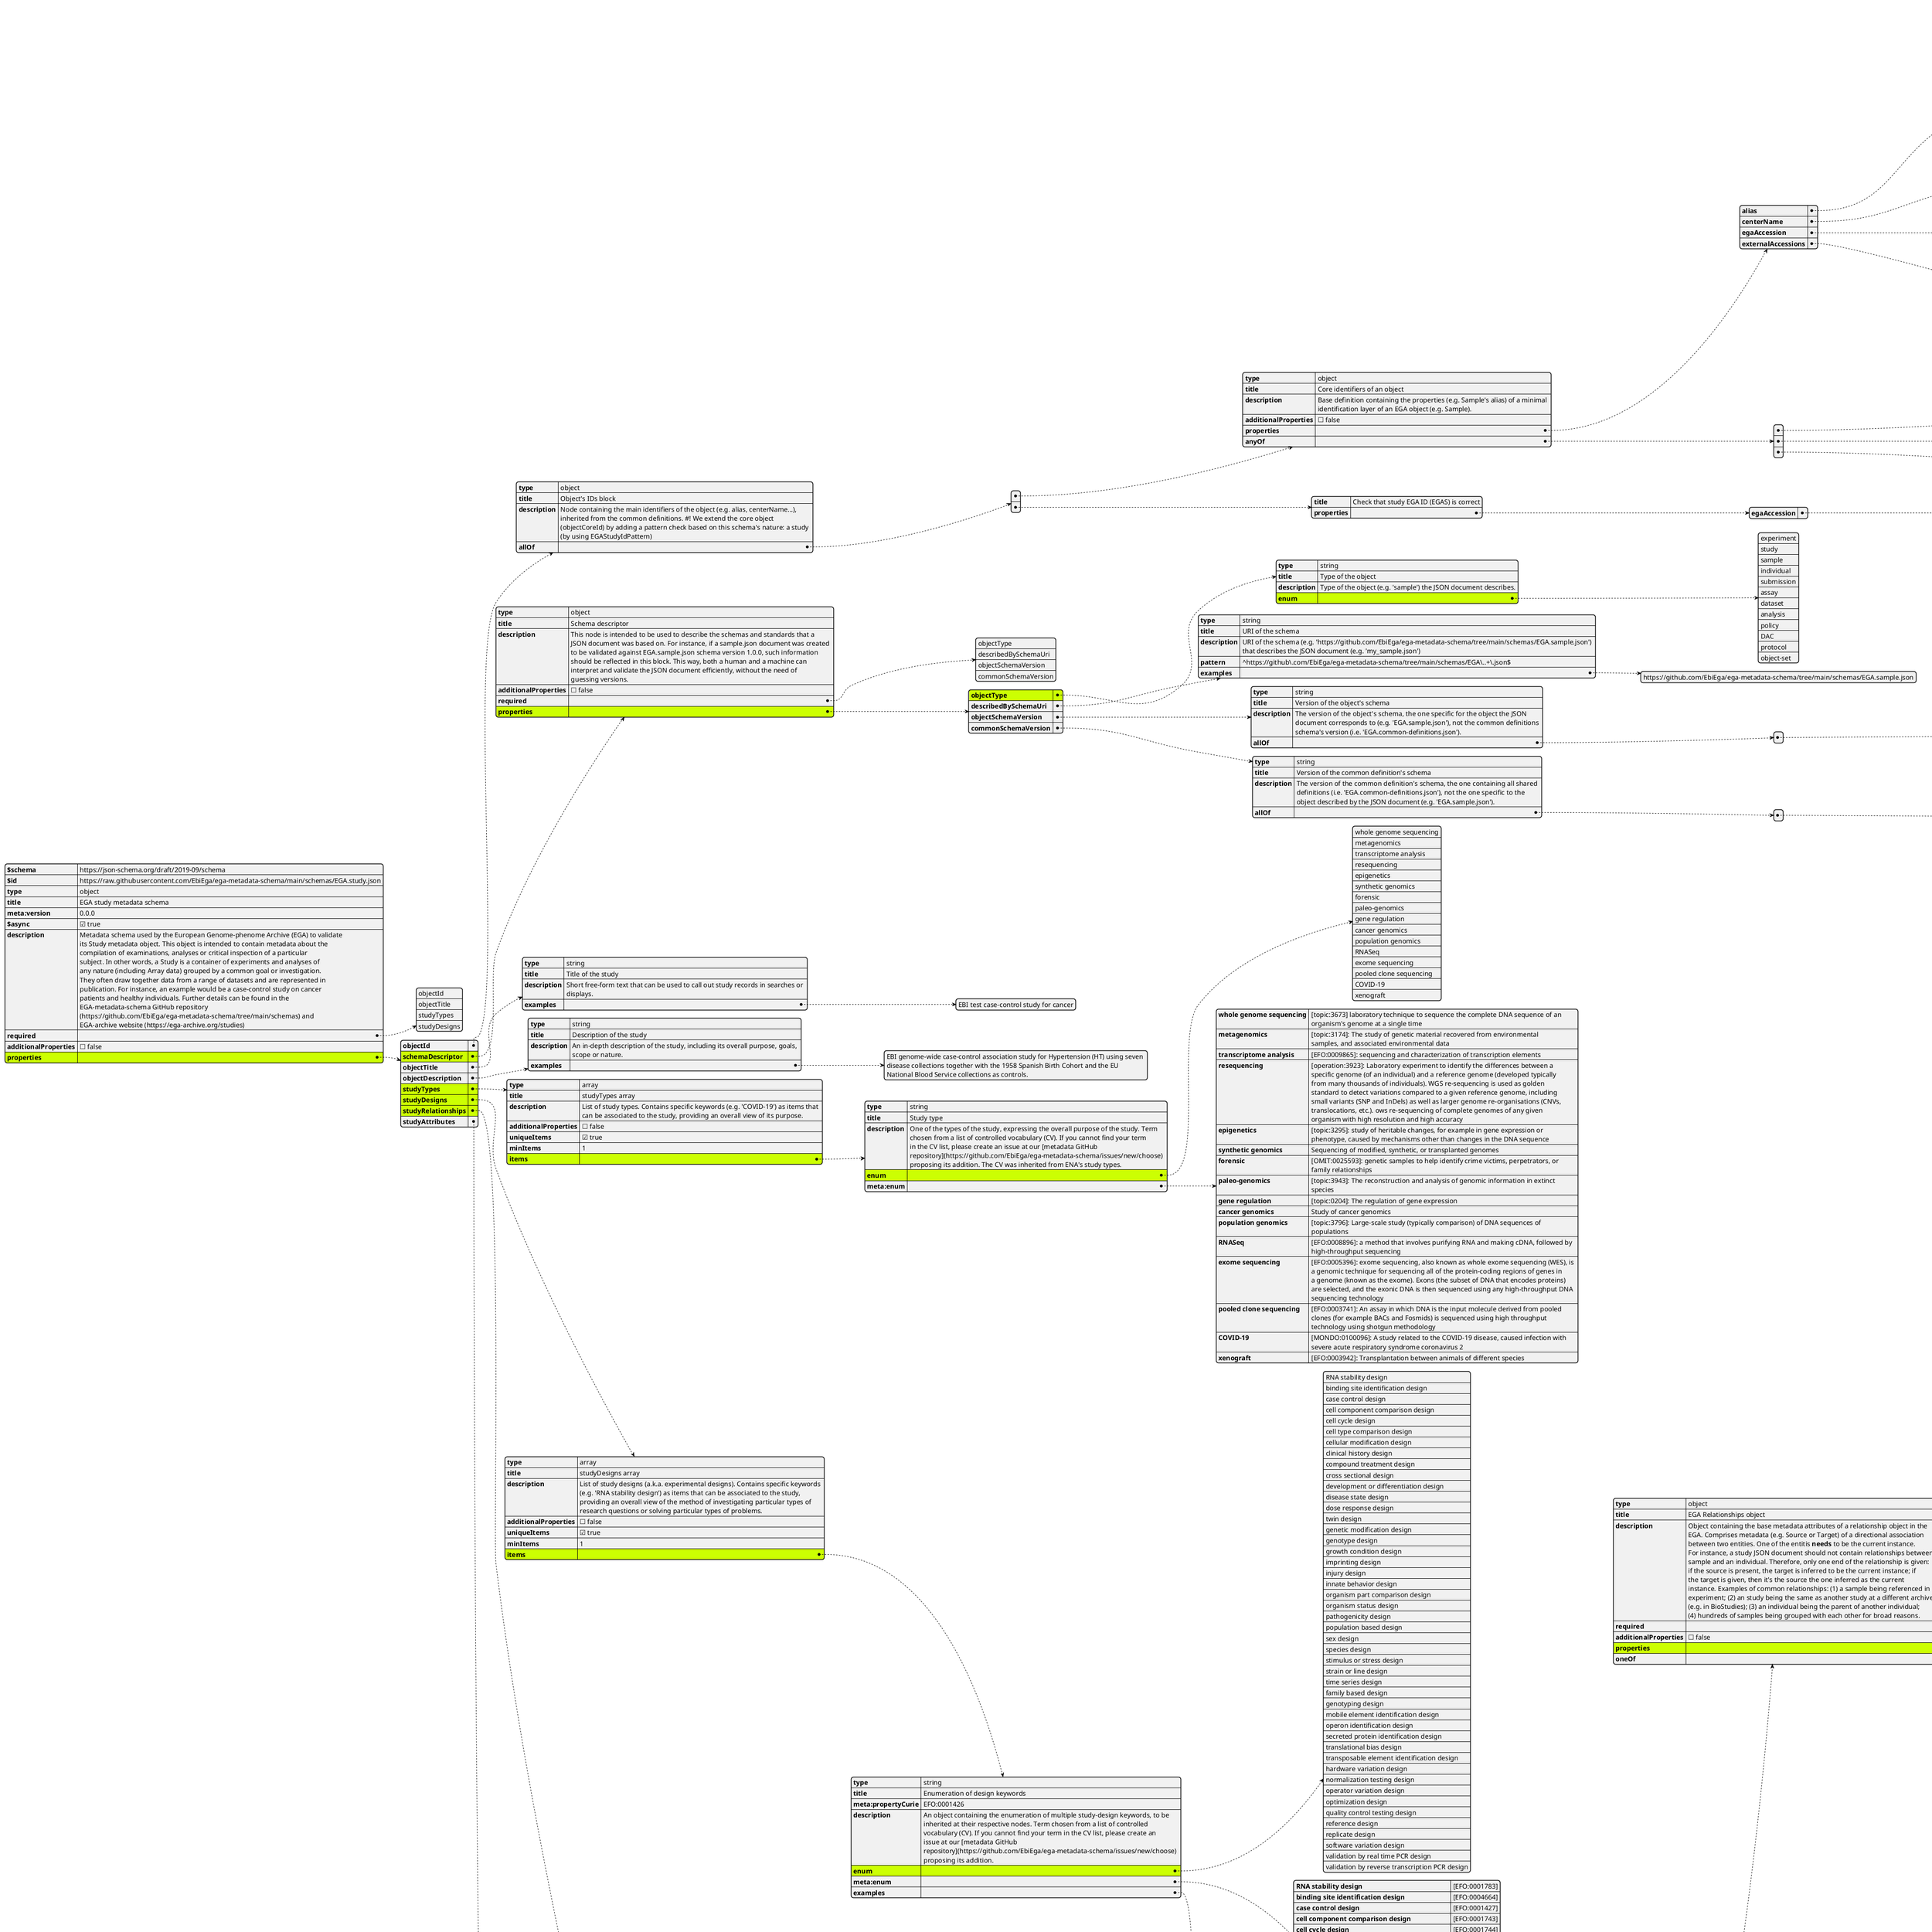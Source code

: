 @startjson
#highlight "properties" / "schemaDescriptor" / "properties" / "objectType" / "enum"
#highlight "properties" / "studyTypes" / "items" / "enum"
#highlight "properties" / "studyDesigns" / "items" / "enum"
#highlight "properties" / "studyRelationships" / "items" / "allOf" / "0" / "properties" / "rType" / "enum"
#highlight "properties" / "studyRelationships" / "items" / "allOf" / "0" / "properties" / "rSource" / "allOf" / "0" / "properties" / "objectType" / "enum"
#highlight "properties" / "studyRelationships" / "items" / "allOf" / "0" / "properties" / "rSource" / "allOf" / "0" / "allOf" / "0" / "anyOf" / "1" / "properties" / "objectType" / "enum"
#highlight "properties" / "studyRelationships" / "items" / "allOf" / "0" / "properties" / "rSource" / "allOf" / "0" / "allOf" / "0" / "anyOf" / "2" / "properties" / "objectType" / "enum"
#highlight "properties" / "studyRelationships" / "items" / "allOf" / "0" / "properties" / "rSource" / "allOf" / "0" / "allOf" / "0" / "anyOf" / "3" / "properties" / "objectType" / "enum"
#highlight "properties" / "studyRelationships" / "items" / "allOf" / "0" / "properties" / "rSource" / "allOf" / "0" / "allOf" / "0" / "anyOf" / "4" / "properties" / "objectType" / "enum"
#highlight "properties" / "studyRelationships" / "items" / "allOf" / "0" / "properties" / "rSource" / "allOf" / "0" / "allOf" / "0" / "anyOf" / "5" / "properties" / "objectType" / "enum"
#highlight "properties" / "studyRelationships" / "items" / "allOf" / "0" / "properties" / "rSource" / "allOf" / "0" / "allOf" / "0" / "anyOf" / "6" / "properties" / "objectType" / "enum"
#highlight "properties" / "studyRelationships" / "items" / "allOf" / "0" / "properties" / "rSource" / "allOf" / "0" / "allOf" / "0" / "anyOf" / "7" / "properties" / "objectType" / "enum"
#highlight "properties" / "studyRelationships" / "items" / "allOf" / "0" / "properties" / "rSource" / "allOf" / "0" / "allOf" / "0" / "anyOf" / "8" / "properties" / "objectType" / "enum"
#highlight "properties" / "studyRelationships" / "items" / "allOf" / "0" / "properties" / "rSource" / "allOf" / "0" / "allOf" / "0" / "anyOf" / "9" / "properties" / "objectType" / "enum"
#highlight "properties" / "studyRelationships" / "items" / "allOf" / "0" / "properties" / "rSource" / "allOf" / "0" / "allOf" / "0" / "anyOf" / "10" / "properties" / "objectType" / "enum"
#highlight "properties" / "studyRelationships" / "items" / "allOf" / "0" / "properties" / "rSource" / "allOf" / "0" / "allOf" / "0" / "anyOf" / "11" / "properties" / "objectType" / "enum"
#highlight "properties" / "studyRelationships" / "items" / "allOf" / "0" / "properties" / "rSource" / "allOf" / "0" / "allOf" / "0" / "anyOf" / "12" / "properties" / "objectType" / "enum"
#highlight "properties" / "studyRelationships" / "items" / "allOf" / "0" / "properties" / "rTarget" / "allOf" / "0" / "properties" / "objectType" / "enum"
#highlight "properties" / "studyRelationships" / "items" / "allOf" / "0" / "properties" / "rTarget" / "allOf" / "0" / "allOf" / "0" / "anyOf" / "1" / "properties" / "objectType" / "enum"
#highlight "properties" / "studyRelationships" / "items" / "allOf" / "0" / "properties" / "rTarget" / "allOf" / "0" / "allOf" / "0" / "anyOf" / "2" / "properties" / "objectType" / "enum"
#highlight "properties" / "studyRelationships" / "items" / "allOf" / "0" / "properties" / "rTarget" / "allOf" / "0" / "allOf" / "0" / "anyOf" / "3" / "properties" / "objectType" / "enum"
#highlight "properties" / "studyRelationships" / "items" / "allOf" / "0" / "properties" / "rTarget" / "allOf" / "0" / "allOf" / "0" / "anyOf" / "4" / "properties" / "objectType" / "enum"
#highlight "properties" / "studyRelationships" / "items" / "allOf" / "0" / "properties" / "rTarget" / "allOf" / "0" / "allOf" / "0" / "anyOf" / "5" / "properties" / "objectType" / "enum"
#highlight "properties" / "studyRelationships" / "items" / "allOf" / "0" / "properties" / "rTarget" / "allOf" / "0" / "allOf" / "0" / "anyOf" / "6" / "properties" / "objectType" / "enum"
#highlight "properties" / "studyRelationships" / "items" / "allOf" / "0" / "properties" / "rTarget" / "allOf" / "0" / "allOf" / "0" / "anyOf" / "7" / "properties" / "objectType" / "enum"
#highlight "properties" / "studyRelationships" / "items" / "allOf" / "0" / "properties" / "rTarget" / "allOf" / "0" / "allOf" / "0" / "anyOf" / "8" / "properties" / "objectType" / "enum"
#highlight "properties" / "studyRelationships" / "items" / "allOf" / "0" / "properties" / "rTarget" / "allOf" / "0" / "allOf" / "0" / "anyOf" / "9" / "properties" / "objectType" / "enum"
#highlight "properties" / "studyRelationships" / "items" / "allOf" / "0" / "properties" / "rTarget" / "allOf" / "0" / "allOf" / "0" / "anyOf" / "10" / "properties" / "objectType" / "enum"
#highlight "properties" / "studyRelationships" / "items" / "allOf" / "0" / "properties" / "rTarget" / "allOf" / "0" / "allOf" / "0" / "anyOf" / "11" / "properties" / "objectType" / "enum"
#highlight "properties" / "studyRelationships" / "items" / "allOf" / "0" / "properties" / "rTarget" / "allOf" / "0" / "allOf" / "0" / "anyOf" / "12" / "properties" / "objectType" / "enum"
#highlight "properties"
#highlight "properties" / "schemaDescriptor"
#highlight "properties" / "schemaDescriptor" / "properties"
#highlight "properties" / "schemaDescriptor" / "properties" / "objectType"
#highlight "properties" / "studyTypes"
#highlight "properties" / "studyTypes" / "items"
#highlight "properties" / "studyDesigns"
#highlight "properties" / "studyDesigns" / "items"
#highlight "properties" / "studyRelationships"
#highlight "properties" / "studyRelationships" / "items"
#highlight "properties" / "studyRelationships" / "items" / "allOf"
#highlight "properties" / "studyRelationships" / "items" / "allOf" / "0"
#highlight "properties" / "studyRelationships" / "items" / "allOf" / "0" / "properties"
#highlight "properties" / "studyRelationships" / "items" / "allOf" / "0" / "properties" / "rType"
#highlight "properties" / "studyRelationships" / "items" / "allOf" / "0" / "properties" / "rSource"
#highlight "properties" / "studyRelationships" / "items" / "allOf" / "0" / "properties" / "rSource" / "allOf"
#highlight "properties" / "studyRelationships" / "items" / "allOf" / "0" / "properties" / "rSource" / "allOf" / "0"
#highlight "properties" / "studyRelationships" / "items" / "allOf" / "0" / "properties" / "rSource" / "allOf" / "0" / "properties"
#highlight "properties" / "studyRelationships" / "items" / "allOf" / "0" / "properties" / "rSource" / "allOf" / "0" / "properties" / "objectType"
#highlight "properties" / "studyRelationships" / "items" / "allOf" / "0" / "properties" / "rSource" / "allOf" / "0" / "allOf"
#highlight "properties" / "studyRelationships" / "items" / "allOf" / "0" / "properties" / "rSource" / "allOf" / "0" / "allOf" / "0"
#highlight "properties" / "studyRelationships" / "items" / "allOf" / "0" / "properties" / "rSource" / "allOf" / "0" / "allOf" / "0" / "anyOf"
#highlight "properties" / "studyRelationships" / "items" / "allOf" / "0" / "properties" / "rSource" / "allOf" / "0" / "allOf" / "0" / "anyOf" / "1"
#highlight "properties" / "studyRelationships" / "items" / "allOf" / "0" / "properties" / "rSource" / "allOf" / "0" / "allOf" / "0" / "anyOf" / "1" / "properties"
#highlight "properties" / "studyRelationships" / "items" / "allOf" / "0" / "properties" / "rSource" / "allOf" / "0" / "allOf" / "0" / "anyOf" / "1" / "properties" / "objectType"
#highlight "properties" / "studyRelationships" / "items" / "allOf" / "0" / "properties" / "rSource" / "allOf" / "0" / "allOf" / "0" / "anyOf" / "2"
#highlight "properties" / "studyRelationships" / "items" / "allOf" / "0" / "properties" / "rSource" / "allOf" / "0" / "allOf" / "0" / "anyOf" / "2" / "properties"
#highlight "properties" / "studyRelationships" / "items" / "allOf" / "0" / "properties" / "rSource" / "allOf" / "0" / "allOf" / "0" / "anyOf" / "2" / "properties" / "objectType"
#highlight "properties" / "studyRelationships" / "items" / "allOf" / "0" / "properties" / "rSource" / "allOf" / "0" / "allOf" / "0" / "anyOf" / "3"
#highlight "properties" / "studyRelationships" / "items" / "allOf" / "0" / "properties" / "rSource" / "allOf" / "0" / "allOf" / "0" / "anyOf" / "3" / "properties"
#highlight "properties" / "studyRelationships" / "items" / "allOf" / "0" / "properties" / "rSource" / "allOf" / "0" / "allOf" / "0" / "anyOf" / "3" / "properties" / "objectType"
#highlight "properties" / "studyRelationships" / "items" / "allOf" / "0" / "properties" / "rSource" / "allOf" / "0" / "allOf" / "0" / "anyOf" / "4"
#highlight "properties" / "studyRelationships" / "items" / "allOf" / "0" / "properties" / "rSource" / "allOf" / "0" / "allOf" / "0" / "anyOf" / "4" / "properties"
#highlight "properties" / "studyRelationships" / "items" / "allOf" / "0" / "properties" / "rSource" / "allOf" / "0" / "allOf" / "0" / "anyOf" / "4" / "properties" / "objectType"
#highlight "properties" / "studyRelationships" / "items" / "allOf" / "0" / "properties" / "rSource" / "allOf" / "0" / "allOf" / "0" / "anyOf" / "5"
#highlight "properties" / "studyRelationships" / "items" / "allOf" / "0" / "properties" / "rSource" / "allOf" / "0" / "allOf" / "0" / "anyOf" / "5" / "properties"
#highlight "properties" / "studyRelationships" / "items" / "allOf" / "0" / "properties" / "rSource" / "allOf" / "0" / "allOf" / "0" / "anyOf" / "5" / "properties" / "objectType"
#highlight "properties" / "studyRelationships" / "items" / "allOf" / "0" / "properties" / "rSource" / "allOf" / "0" / "allOf" / "0" / "anyOf" / "6"
#highlight "properties" / "studyRelationships" / "items" / "allOf" / "0" / "properties" / "rSource" / "allOf" / "0" / "allOf" / "0" / "anyOf" / "6" / "properties"
#highlight "properties" / "studyRelationships" / "items" / "allOf" / "0" / "properties" / "rSource" / "allOf" / "0" / "allOf" / "0" / "anyOf" / "6" / "properties" / "objectType"
#highlight "properties" / "studyRelationships" / "items" / "allOf" / "0" / "properties" / "rSource" / "allOf" / "0" / "allOf" / "0" / "anyOf" / "7"
#highlight "properties" / "studyRelationships" / "items" / "allOf" / "0" / "properties" / "rSource" / "allOf" / "0" / "allOf" / "0" / "anyOf" / "7" / "properties"
#highlight "properties" / "studyRelationships" / "items" / "allOf" / "0" / "properties" / "rSource" / "allOf" / "0" / "allOf" / "0" / "anyOf" / "7" / "properties" / "objectType"
#highlight "properties" / "studyRelationships" / "items" / "allOf" / "0" / "properties" / "rSource" / "allOf" / "0" / "allOf" / "0" / "anyOf" / "8"
#highlight "properties" / "studyRelationships" / "items" / "allOf" / "0" / "properties" / "rSource" / "allOf" / "0" / "allOf" / "0" / "anyOf" / "8" / "properties"
#highlight "properties" / "studyRelationships" / "items" / "allOf" / "0" / "properties" / "rSource" / "allOf" / "0" / "allOf" / "0" / "anyOf" / "8" / "properties" / "objectType"
#highlight "properties" / "studyRelationships" / "items" / "allOf" / "0" / "properties" / "rSource" / "allOf" / "0" / "allOf" / "0" / "anyOf" / "9"
#highlight "properties" / "studyRelationships" / "items" / "allOf" / "0" / "properties" / "rSource" / "allOf" / "0" / "allOf" / "0" / "anyOf" / "9" / "properties"
#highlight "properties" / "studyRelationships" / "items" / "allOf" / "0" / "properties" / "rSource" / "allOf" / "0" / "allOf" / "0" / "anyOf" / "9" / "properties" / "objectType"
#highlight "properties" / "studyRelationships" / "items" / "allOf" / "0" / "properties" / "rSource" / "allOf" / "0" / "allOf" / "0" / "anyOf" / "10"
#highlight "properties" / "studyRelationships" / "items" / "allOf" / "0" / "properties" / "rSource" / "allOf" / "0" / "allOf" / "0" / "anyOf" / "10" / "properties"
#highlight "properties" / "studyRelationships" / "items" / "allOf" / "0" / "properties" / "rSource" / "allOf" / "0" / "allOf" / "0" / "anyOf" / "10" / "properties" / "objectType"
#highlight "properties" / "studyRelationships" / "items" / "allOf" / "0" / "properties" / "rSource" / "allOf" / "0" / "allOf" / "0" / "anyOf" / "11"
#highlight "properties" / "studyRelationships" / "items" / "allOf" / "0" / "properties" / "rSource" / "allOf" / "0" / "allOf" / "0" / "anyOf" / "11" / "properties"
#highlight "properties" / "studyRelationships" / "items" / "allOf" / "0" / "properties" / "rSource" / "allOf" / "0" / "allOf" / "0" / "anyOf" / "11" / "properties" / "objectType"
#highlight "properties" / "studyRelationships" / "items" / "allOf" / "0" / "properties" / "rSource" / "allOf" / "0" / "allOf" / "0" / "anyOf" / "12"
#highlight "properties" / "studyRelationships" / "items" / "allOf" / "0" / "properties" / "rSource" / "allOf" / "0" / "allOf" / "0" / "anyOf" / "12" / "properties"
#highlight "properties" / "studyRelationships" / "items" / "allOf" / "0" / "properties" / "rSource" / "allOf" / "0" / "allOf" / "0" / "anyOf" / "12" / "properties" / "objectType"
#highlight "properties" / "studyRelationships" / "items" / "allOf" / "0" / "properties" / "rTarget"
#highlight "properties" / "studyRelationships" / "items" / "allOf" / "0" / "properties" / "rTarget" / "allOf"
#highlight "properties" / "studyRelationships" / "items" / "allOf" / "0" / "properties" / "rTarget" / "allOf" / "0"
#highlight "properties" / "studyRelationships" / "items" / "allOf" / "0" / "properties" / "rTarget" / "allOf" / "0" / "properties"
#highlight "properties" / "studyRelationships" / "items" / "allOf" / "0" / "properties" / "rTarget" / "allOf" / "0" / "properties" / "objectType"
#highlight "properties" / "studyRelationships" / "items" / "allOf" / "0" / "properties" / "rTarget" / "allOf" / "0" / "allOf"
#highlight "properties" / "studyRelationships" / "items" / "allOf" / "0" / "properties" / "rTarget" / "allOf" / "0" / "allOf" / "0"
#highlight "properties" / "studyRelationships" / "items" / "allOf" / "0" / "properties" / "rTarget" / "allOf" / "0" / "allOf" / "0" / "anyOf"
#highlight "properties" / "studyRelationships" / "items" / "allOf" / "0" / "properties" / "rTarget" / "allOf" / "0" / "allOf" / "0" / "anyOf" / "1"
#highlight "properties" / "studyRelationships" / "items" / "allOf" / "0" / "properties" / "rTarget" / "allOf" / "0" / "allOf" / "0" / "anyOf" / "1" / "properties"
#highlight "properties" / "studyRelationships" / "items" / "allOf" / "0" / "properties" / "rTarget" / "allOf" / "0" / "allOf" / "0" / "anyOf" / "1" / "properties" / "objectType"
#highlight "properties" / "studyRelationships" / "items" / "allOf" / "0" / "properties" / "rTarget" / "allOf" / "0" / "allOf" / "0" / "anyOf" / "2"
#highlight "properties" / "studyRelationships" / "items" / "allOf" / "0" / "properties" / "rTarget" / "allOf" / "0" / "allOf" / "0" / "anyOf" / "2" / "properties"
#highlight "properties" / "studyRelationships" / "items" / "allOf" / "0" / "properties" / "rTarget" / "allOf" / "0" / "allOf" / "0" / "anyOf" / "2" / "properties" / "objectType"
#highlight "properties" / "studyRelationships" / "items" / "allOf" / "0" / "properties" / "rTarget" / "allOf" / "0" / "allOf" / "0" / "anyOf" / "3"
#highlight "properties" / "studyRelationships" / "items" / "allOf" / "0" / "properties" / "rTarget" / "allOf" / "0" / "allOf" / "0" / "anyOf" / "3" / "properties"
#highlight "properties" / "studyRelationships" / "items" / "allOf" / "0" / "properties" / "rTarget" / "allOf" / "0" / "allOf" / "0" / "anyOf" / "3" / "properties" / "objectType"
#highlight "properties" / "studyRelationships" / "items" / "allOf" / "0" / "properties" / "rTarget" / "allOf" / "0" / "allOf" / "0" / "anyOf" / "4"
#highlight "properties" / "studyRelationships" / "items" / "allOf" / "0" / "properties" / "rTarget" / "allOf" / "0" / "allOf" / "0" / "anyOf" / "4" / "properties"
#highlight "properties" / "studyRelationships" / "items" / "allOf" / "0" / "properties" / "rTarget" / "allOf" / "0" / "allOf" / "0" / "anyOf" / "4" / "properties" / "objectType"
#highlight "properties" / "studyRelationships" / "items" / "allOf" / "0" / "properties" / "rTarget" / "allOf" / "0" / "allOf" / "0" / "anyOf" / "5"
#highlight "properties" / "studyRelationships" / "items" / "allOf" / "0" / "properties" / "rTarget" / "allOf" / "0" / "allOf" / "0" / "anyOf" / "5" / "properties"
#highlight "properties" / "studyRelationships" / "items" / "allOf" / "0" / "properties" / "rTarget" / "allOf" / "0" / "allOf" / "0" / "anyOf" / "5" / "properties" / "objectType"
#highlight "properties" / "studyRelationships" / "items" / "allOf" / "0" / "properties" / "rTarget" / "allOf" / "0" / "allOf" / "0" / "anyOf" / "6"
#highlight "properties" / "studyRelationships" / "items" / "allOf" / "0" / "properties" / "rTarget" / "allOf" / "0" / "allOf" / "0" / "anyOf" / "6" / "properties"
#highlight "properties" / "studyRelationships" / "items" / "allOf" / "0" / "properties" / "rTarget" / "allOf" / "0" / "allOf" / "0" / "anyOf" / "6" / "properties" / "objectType"
#highlight "properties" / "studyRelationships" / "items" / "allOf" / "0" / "properties" / "rTarget" / "allOf" / "0" / "allOf" / "0" / "anyOf" / "7"
#highlight "properties" / "studyRelationships" / "items" / "allOf" / "0" / "properties" / "rTarget" / "allOf" / "0" / "allOf" / "0" / "anyOf" / "7" / "properties"
#highlight "properties" / "studyRelationships" / "items" / "allOf" / "0" / "properties" / "rTarget" / "allOf" / "0" / "allOf" / "0" / "anyOf" / "7" / "properties" / "objectType"
#highlight "properties" / "studyRelationships" / "items" / "allOf" / "0" / "properties" / "rTarget" / "allOf" / "0" / "allOf" / "0" / "anyOf" / "8"
#highlight "properties" / "studyRelationships" / "items" / "allOf" / "0" / "properties" / "rTarget" / "allOf" / "0" / "allOf" / "0" / "anyOf" / "8" / "properties"
#highlight "properties" / "studyRelationships" / "items" / "allOf" / "0" / "properties" / "rTarget" / "allOf" / "0" / "allOf" / "0" / "anyOf" / "8" / "properties" / "objectType"
#highlight "properties" / "studyRelationships" / "items" / "allOf" / "0" / "properties" / "rTarget" / "allOf" / "0" / "allOf" / "0" / "anyOf" / "9"
#highlight "properties" / "studyRelationships" / "items" / "allOf" / "0" / "properties" / "rTarget" / "allOf" / "0" / "allOf" / "0" / "anyOf" / "9" / "properties"
#highlight "properties" / "studyRelationships" / "items" / "allOf" / "0" / "properties" / "rTarget" / "allOf" / "0" / "allOf" / "0" / "anyOf" / "9" / "properties" / "objectType"
#highlight "properties" / "studyRelationships" / "items" / "allOf" / "0" / "properties" / "rTarget" / "allOf" / "0" / "allOf" / "0" / "anyOf" / "10"
#highlight "properties" / "studyRelationships" / "items" / "allOf" / "0" / "properties" / "rTarget" / "allOf" / "0" / "allOf" / "0" / "anyOf" / "10" / "properties"
#highlight "properties" / "studyRelationships" / "items" / "allOf" / "0" / "properties" / "rTarget" / "allOf" / "0" / "allOf" / "0" / "anyOf" / "10" / "properties" / "objectType"
#highlight "properties" / "studyRelationships" / "items" / "allOf" / "0" / "properties" / "rTarget" / "allOf" / "0" / "allOf" / "0" / "anyOf" / "11"
#highlight "properties" / "studyRelationships" / "items" / "allOf" / "0" / "properties" / "rTarget" / "allOf" / "0" / "allOf" / "0" / "anyOf" / "11" / "properties"
#highlight "properties" / "studyRelationships" / "items" / "allOf" / "0" / "properties" / "rTarget" / "allOf" / "0" / "allOf" / "0" / "anyOf" / "11" / "properties" / "objectType"
#highlight "properties" / "studyRelationships" / "items" / "allOf" / "0" / "properties" / "rTarget" / "allOf" / "0" / "allOf" / "0" / "anyOf" / "12"
#highlight "properties" / "studyRelationships" / "items" / "allOf" / "0" / "properties" / "rTarget" / "allOf" / "0" / "allOf" / "0" / "anyOf" / "12" / "properties"
#highlight "properties" / "studyRelationships" / "items" / "allOf" / "0" / "properties" / "rTarget" / "allOf" / "0" / "allOf" / "0" / "anyOf" / "12" / "properties" / "objectType"

{
    "$schema": "https://json-schema.org/draft/2019-09/schema",
    "$id": "https://raw.githubusercontent.com/EbiEga/ega-metadata-schema/main/schemas/EGA.study.json",
    "type": "object",
    "title": "EGA study metadata schema",
    "meta:version": "0.0.0",
    "$async": true,
    "description": "Metadata schema used by the European Genome-phenome Archive (EGA) to validate \\nits Study metadata object. This object is intended to contain metadata about the \\ncompilation of examinations, analyses or critical inspection of a particular \\nsubject. In other words, a Study is a container of experiments and analyses of \\nany nature (including Array data) grouped by a common goal or investigation. \\nThey often draw together data from a range of datasets and are represented in \\npublication. For instance, an example would be a case-control study on cancer \\npatients and healthy individuals. Further details can be found in the \\nEGA-metadata-schema GitHub repository \\n(https://github.com/EbiEga/ega-metadata-schema/tree/main/schemas) and \\nEGA-archive website (https://ega-archive.org/studies)",
    "required": [
        "objectId",
        "objectTitle",
        "studyTypes",
        "studyDesigns"
    ],
    "additionalProperties": false,
    "properties": {
        "objectId": {
            "type": "object",
            "title": "Object's IDs block",
            "description": "Node containing the main identifiers of the object (e.g. alias, centerName...), \\ninherited from the common definitions. #! We extend the core object \\n(objectCoreId) by adding a pattern check based on this schema's nature: a study \\n(by using EGAStudyIdPattern)",
            "allOf": [
                {
                    "type": "object",
                    "title": "Core identifiers of an object",
                    "description": "Base definition containing the properties (e.g. Sample's alias) of a minimal \\nidentification layer of an EGA object (e.g. Sample).",
                    "additionalProperties": false,
                    "properties": {
                        "alias": {
                            "type": "string",
                            "title": "Alias of an object",
                            "description": "Submitter designated name (e.g. 'my_sample_J13') for the object (e.g. Sample). \\nThe name must be unique within the submission account (e.g. 'ega-box-79'), since \\nthe aliases and submission accounts are concatenated within our database to \\nobtain the unique alias (e.g. 'ega-box-79::my_sample_J13').",
                            "minLength": 1,
                            "examples": [
                                "my_sample_J13"
                            ]
                        },
                        "centerName": {
                            "type": "string",
                            "title": "Center name of the submitter",
                            "description": "Center name (e.g. 'EBI-TEST') associated to the submitter. In other words, it is \\nthe acronym of the submitter's account (provided by the HelpDesk team).",
                            "minLength": 1,
                            "examples": [
                                "EBI-TEST"
                            ]
                        },
                        "egaAccession": {
                            "type": "string",
                            "title": "EGA's accession of the object",
                            "description": "The object accession (i.e. unique identifier) assigned by the archive (EGA). \\nObject accessions can be found in the 'Identifiers' section of the EGA-archive \\nwebsite (https://ega-archive.org/metadata/how-to-use-the-api) and commonly start \\nwith EGA, followed by the distinctive letter of the object and finally the \\nnumeric ID of the instance.",
                            "examples": [
                                "EGAN00003245489"
                            ]
                        },
                        "externalAccessions": {
                            "type": "array",
                            "title": "External accessions array",
                            "description": "External accession node to reference objects in other archives (e.g. an already \\nexisting sample at BioSamples).",
                            "minItems": 1,
                            "additionalProperties": false,
                            "uniqueItems": true,
                            "items": {
                                "type": "object",
                                "title": "Object External accession",
                                "description": "External accession property defining a reference to an external record in \\nanother resource. For example, a reference to a sequence deposited in NCBI's \\nNucleotide database (e.g. 'https://identifiers.org/nucleotide:T35715.1'); or a \\nsample record in BioSamples (e.g. \\n'https://identifiers.org/biosample:SAMEA7616999').",
                                "additionalProperties": false,
                                "properties": {
                                    "objectExternalAccessionIdentifier": {
                                        "type": "object",
                                        "title": "Identifier of the external accession",
                                        "description": "Unique identifier of an external record. Its 'termId' (e.g. \\n'biosample:SAMEA7616999', 'pubmed:30962759', 'biostudies:S-EPMC3314381', etc.) \\nshall follow CURIE format of ``prefix``:``accession``, where: (1) the prefix \\n(e.g. 'biosample') is unique and assigned to the external resource at \\nidentifiers.org; (2) and the unique accession of the object (e.g. SAMEA7616999) \\nshould resolve to an existing record within the resource. If in doubt, use \\nidentifiers.org to resolve your external accession: 'https://identifiers.org/' + \\n'termId', e.g. 'https://identifiers.org/biosample:SAMEA7616999'",
                                        "allOf": [
                                            {
                                                "type": "object",
                                                "title": "Ontology term",
                                                "description": "This property represents an ontology term (a.k.a. class). It consists on two \\nproperties: the term identifier (termId) and its label (termLabel). This \\nproperty and its structure is inherited across many other elements in the \\nschemas. It is there, when inherited, where the real ontology constraint is put \\nin place (e.g. using 'graphRestriction' keywords). Based on phenopacket's [OntologyClass](https://phenopacket-schema.readthedocs.io/en/latest/ontologyclass.html)",
                                                "additionalProperties": false,
                                                "required": [
                                                    "termId",
                                                    "termLabel"
                                                ],
                                                "properties": {
                                                    "termId": {
                                                        "type": "string",
                                                        "title": "ID of the term",
                                                        "description": "The identifier of an ontology term must be in CURIE format (check property \\n'curieGeneralPattern'). Whether a specific term is valid or not according to an \\nontology hierarchy is checked at each specific termId using ontology validation \\nkeywords (e.g. 'graphRestriction').",
                                                        "minLength": 1,
                                                        "allOf": [
                                                            {
                                                                "type": "string",
                                                                "title": "Compact URI (CURIE) pattern",
                                                                "description": "A [W3C Compact URI](https://www.w3.org/TR/curie/) formatted string. A CURIE \\nstring has the structure ``prefix``:``reference``, as defined by the W3C syntax. \\nEven though we do not restrict prefixes, we recommend that the term used as \\n``prefix`` is uniformely resolved. In other words, it is better to use prefixes \\n(e.g. 'ensembl') from identifiers.org.",
                                                                "minLength": 1,
                                                                "pattern": "^\\w[^:]*:.+$",
                                                                "examples": [
                                                                    "ensembl:ENSG00000139618",
                                                                    "HGNC:11535",
                                                                    "data:1026",
                                                                    "EFO:0003815"
                                                                ]
                                                            }
                                                        ],
                                                        "examples": [
                                                            "MONDO:0100096",
                                                            "EFO:0003101",
                                                            "EFO:0005518",
                                                            "EFO:0002944",
                                                            "EFO:0003813"
                                                        ]
                                                    },
                                                    "termLabel": {
                                                        "type": "string",
                                                        "title": "Label of the term",
                                                        "description": "The label of a term is the human-readable string associated with the identifier. \\nIt is not required that it matches the label of the termId within the referenced \\nontology, although it should. This is due to the fact that the source of truth \\nwill always be the termId, and not the label, which adds more context.",
                                                        "minLength": 1,
                                                        "examples": [
                                                            "COVID-19",
                                                            "Axila skin",
                                                            "bone marrow cell",
                                                            "astrocyte",
                                                            "oligodendrocyte",
                                                            "Unknown",
                                                            "Unaffected",
                                                            "homo sapiens"
                                                        ]
                                                    }
                                                }
                                            }
                                        ]
                                    },
                                    "objectExternalAccessionURI": {
                                        "type": "string",
                                        "title": "URI of the external accession",
                                        "description": "Full or partial URL/URI of the external accession, for systems to resolve it. \\nShould only be used in case identifiers.org does not contain a namespace for the \\nrequired resource or the mapping to the URI from its identifier is faulty.",
                                        "allOf": [
                                            {
                                                "type": "string",
                                                "title": "URL/URI pattern",
                                                "description": "This object exists to hold the pattern that a URL or URI should have. For it to \\nbe referenced elsewhere within this (or other) JSON schema.",
                                                "pattern": "^((http|https)://)(www.)?[a-zA-Z0-9@:%._\\+~#?&//=]{2,256}\\.[a-z]{2,6}\\b([-a-zA-Z0-9@:%._\\+~#?&//=]*)$",
                                                "examples": [
                                                    "https://phenopacket-schema.readthedocs.io/en/latest/externalreference.html",
                                                    "https://www.ebi.ac.uk/arrayexpress/experiments/E-MEXP-1712/",
                                                    "https://www.geeksforgeeks.org/check-if-an-url-is-valid-or-not-using-regular-expression/"
                                                ]
                                            }
                                        ],
                                        "examples": [
                                            "https://www.ebi.ac.uk/biosamples/samples/SAMN11716999",
                                            "https://pubmed.ncbi.nlm.nih.gov/19491253",
                                            "https://www.ebi.ac.uk/arrayexpress/experiments/E-MEXP-1712/"
                                        ]
                                    },
                                    "objectExternalAccessionDescription": {
                                        "type": [
                                            "string",
                                            "number"
                                        ],
                                        "title": "Description of the external accession",
                                        "description": "Optional description of the external accession, used to add context to the \\nidentifier if applicable.",
                                        "examples": [
                                            "taken from biosample temporarily",
                                            "Ensembl's part of the accessions",
                                            "first",
                                            2,
                                            "Recurrent Erythema Nodosum in a Child with a SHOC2 Gene Mutation"
                                        ]
                                    }
                                },
                                "anyOf": [
                                    {
                                        "title": "Either the identifier is needed",
                                        "required": [
                                            "objectExternalAccessionIdentifier"
                                        ]
                                    },
                                    {
                                        "title": "Or the reference is needed",
                                        "required": [
                                            "objectExternalAccessionURI"
                                        ]
                                    }
                                ]
                            }
                        }
                    },
                    "anyOf": [
                        {
                            "title": "Check core IDs: combination of Alias and Center name",
                            "required": [
                                "alias",
                                "centerName"
                            ]
                        },
                        {
                            "title": "Check core IDs: EGA accession ID",
                            "required": [
                                "egaAccession"
                            ]
                        },
                        {
                            "title": "Check core IDs: external accessions",
                            "required": [
                                "externalAccessions"
                            ]
                        }
                    ]
                },
                {
                    "title": "Check that study EGA ID (EGAS) is correct",
                    "properties": {
                        "egaAccession": {
                            "type": "string",
                            "title": "Pattern of an EGA study's ID (EGAS...)",
                            "pattern": "^EGAS[0-9]{11}$",
                            "examples": [
                                "EGAS00001004508"
                            ]
                        }
                    }
                }
            ]
        },
        "schemaDescriptor": {
            "type": "object",
            "title": "Schema descriptor",
            "description": "This node is intended to be used to describe the schemas and standards that a \\nJSON document was based on. For instance, if a sample.json document was created \\nto be validated against EGA.sample.json schema version 1.0.0, such information \\nshould be reflected in this block. This way, both a human and a machine can \\ninterpret and validate the JSON document efficiently, without the need of \\nguessing versions.",
            "additionalProperties": false,
            "required": [
                "objectType",
                "describedBySchemaUri",
                "objectSchemaVersion",
                "commonSchemaVersion"
            ],
            "properties": {
                "objectType": {
                    "type": "string",
                    "title": "Type of the object",
                    "description": "Type of the object (e.g. 'sample') the JSON document describes.",
                    "enum": [
                        "experiment",
                        "study",
                        "sample",
                        "individual",
                        "submission",
                        "assay",
                        "dataset",
                        "analysis",
                        "policy",
                        "DAC",
                        "protocol",
                        "object-set"
                    ]
                },
                "describedBySchemaUri": {
                    "type": "string",
                    "title": "URI of the schema",
                    "description": "URI of the schema (e.g. 'https://github.com/EbiEga/ega-metadata-schema/tree/main/schemas/EGA.sample.json') \\nthat describes the JSON document (e.g. 'my_sample.json')",
                    "pattern": "^https://github\\.com/EbiEga/ega-metadata-schema/tree/main/schemas/EGA\\..+\\.json$",
                    "examples": [
                        "https://github.com/EbiEga/ega-metadata-schema/tree/main/schemas/EGA.sample.json"
                    ]
                },
                "objectSchemaVersion": {
                    "type": "string",
                    "title": "Version of the object's schema",
                    "description": "The version of the object's schema, the one specific for the object the JSON \\ndocument corresponds to (e.g. 'EGA.sample.json'), not the common definitions \\nschema's version (i.e. 'EGA.common-definitions.json').",
                    "allOf": [
                        {
                            "type": "string",
                            "title": "Semantic versioning pattern",
                            "description": "This object exists to hold the pattern that semantic versioning has, for it to \\nbe referenced elsewhere within this (or other) JSON schema. For further details \\nabout semantic versioning check 'https://semver.org/'",
                            "pattern": "^[0-9]+\\.[0-9]+\\.[0-9]+$",
                            "examples": [
                                "2.5.1"
                            ]
                        }
                    ]
                },
                "commonSchemaVersion": {
                    "type": "string",
                    "title": "Version of the common definition's schema",
                    "description": "The version of the common definition's schema, the one containing all shared \\ndefinitions (i.e. 'EGA.common-definitions.json'), not the one specific to the \\nobject described by the JSON document (e.g. 'EGA.sample.json').",
                    "allOf": [
                        {
                            "type": "string",
                            "title": "Semantic versioning pattern",
                            "description": "This object exists to hold the pattern that semantic versioning has, for it to \\nbe referenced elsewhere within this (or other) JSON schema. For further details \\nabout semantic versioning check 'https://semver.org/'",
                            "pattern": "^[0-9]+\\.[0-9]+\\.[0-9]+$",
                            "examples": [
                                "2.5.1"
                            ]
                        }
                    ]
                }
            }
        },
        "objectTitle": {
            "type": "string",
            "title": "Title of the study",
            "description": "Short free-form text that can be used to call out study records in searches or \\ndisplays.",
            "examples": [
                "EBI test case-control study for cancer"
            ]
        },
        "objectDescription": {
            "type": "string",
            "title": "Description of the study",
            "description": "An in-depth description of the study, including its overall purpose, goals, \\nscope or nature.",
            "examples": [
                "EBI genome-wide case-control association study for Hypertension (HT) using seven \\ndisease collections together with the 1958 Spanish Birth Cohort and the EU \\nNational Blood Service collections as controls."
            ]
        },
        "studyTypes": {
            "type": "array",
            "title": "studyTypes array",
            "description": "List of study types. Contains specific keywords (e.g. 'COVID-19') as items that \\ncan be associated to the study, providing an overall view of its purpose.",
            "additionalProperties": false,
            "uniqueItems": true,
            "minItems": 1,
            "items": {
                "type": "string",
                "title": "Study type",
                "description": "One of the types of the study, expressing the overall purpose of the study. Term \\nchosen from a list of controlled vocabulary (CV). If you cannot find your term \\nin the CV list, please create an issue at our [metadata GitHub \\nrepository](https://github.com/EbiEga/ega-metadata-schema/issues/new/choose) \\nproposing its addition. The CV was inherited from ENA's study types.",
                "enum": [
                    "whole genome sequencing",
                    "metagenomics",
                    "transcriptome analysis",
                    "resequencing",
                    "epigenetics",
                    "synthetic genomics",
                    "forensic",
                    "paleo-genomics",
                    "gene regulation",
                    "cancer genomics",
                    "population genomics",
                    "RNASeq",
                    "exome sequencing",
                    "pooled clone sequencing",
                    "COVID-19",
                    "xenograft"
                ],
                "meta:enum": {
                    "whole genome sequencing": "[topic:3673] laboratory technique to sequence the complete DNA sequence of an \\norganism's genome at a single time",
                    "metagenomics": "[topic:3174]: The study of genetic material recovered from environmental \\nsamples, and associated environmental data",
                    "transcriptome analysis": "[EFO:0009865]: sequencing and characterization of transcription elements",
                    "resequencing": "[operation:3923]: Laboratory experiment to identify the differences between a \\nspecific genome (of an individual) and a reference genome (developed typically \\nfrom many thousands of individuals). WGS re-sequencing is used as golden \\nstandard to detect variations compared to a given reference genome, including \\nsmall variants (SNP and InDels) as well as larger genome re-organisations (CNVs, \\ntranslocations, etc.). ows re-sequencing of complete genomes of any given \\norganism with high resolution and high accuracy",
                    "epigenetics": "[topic:3295]: study of heritable changes, for example in gene expression or \\nphenotype, caused by mechanisms other than changes in the DNA sequence",
                    "synthetic genomics": "Sequencing of modified, synthetic, or transplanted genomes",
                    "forensic": "[OMIT:0025593]: genetic samples to help identify crime victims, perpetrators, or \\nfamily relationships",
                    "paleo-genomics": "[topic:3943]: The reconstruction and analysis of genomic information in extinct \\nspecies",
                    "gene regulation": "[topic:0204]: The regulation of gene expression",
                    "cancer genomics": "Study of cancer genomics",
                    "population genomics": "[topic:3796]: Large-scale study (typically comparison) of DNA sequences of \\npopulations",
                    "RNASeq": "[EFO:0008896]: a method that involves purifying RNA and making cDNA, followed by \\nhigh-throughput sequencing",
                    "exome sequencing": "[EFO:0005396]: exome sequencing, also known as whole exome sequencing (WES), is \\na genomic technique for sequencing all of the protein-coding regions of genes in \\na genome (known as the exome). Exons (the subset of DNA that encodes proteins) \\nare selected, and the exonic DNA is then sequenced using any high-throughput DNA \\nsequencing technology",
                    "pooled clone sequencing": "[EFO:0003741]: An assay in which DNA is the input molecule derived from pooled \\nclones (for example BACs and Fosmids) is sequenced using high throughput \\ntechnology using shotgun methodology",
                    "COVID-19": "[MONDO:0100096]: A study related to the COVID-19 disease, caused infection with \\nsevere acute respiratory syndrome coronavirus 2",
                    "xenograft": "[EFO:0003942]: Transplantation between animals of different species"
                }
            }
        },
        "studyDesigns": {
            "type": "array",
            "title": "studyDesigns array",
            "description": "List of study designs (a.k.a. experimental designs). Contains specific keywords \\n(e.g. 'RNA stability design') as items that can be associated to the study, \\nproviding an overall view of the method of investigating particular types of \\nresearch questions or solving particular types of problems.",
            "additionalProperties": false,
            "uniqueItems": true,
            "minItems": 1,
            "items": {
                "type": "string",
                "title": "Enumeration of design keywords",
                "meta:propertyCurie": "EFO:0001426",
                "description": "An object containing the enumeration of multiple study-design keywords, to be \\ninherited at their respective nodes. Term chosen from a list of controlled \\nvocabulary (CV). If you cannot find your term in the CV list, please create an \\nissue at our [metadata GitHub \\nrepository](https://github.com/EbiEga/ega-metadata-schema/issues/new/choose) \\nproposing its addition.",
                "enum": [
                    "RNA stability design",
                    "binding site identification design",
                    "case control design",
                    "cell component comparison design",
                    "cell cycle design",
                    "cell type comparison design",
                    "cellular modification design",
                    "clinical history design",
                    "compound treatment design",
                    "cross sectional design",
                    "development or differentiation design",
                    "disease state design",
                    "dose response design",
                    "twin design",
                    "genetic modification design",
                    "genotype design",
                    "growth condition design",
                    "imprinting design",
                    "injury design",
                    "innate behavior design",
                    "organism part comparison design",
                    "organism status design",
                    "pathogenicity design",
                    "population based design",
                    "sex design",
                    "species design",
                    "stimulus or stress design",
                    "strain or line design",
                    "time series design",
                    "family based design",
                    "genotyping design",
                    "mobile element identification design",
                    "operon identification design",
                    "secreted protein identification design",
                    "translational bias design",
                    "transposable element identification design",
                    "hardware variation design",
                    "normalization testing design",
                    "operator variation design",
                    "optimization design",
                    "quality control testing design",
                    "reference design",
                    "replicate design",
                    "software variation design",
                    "validation by real time PCR design",
                    "validation by reverse transcription PCR design"
                ],
                "meta:enum": {
                    "RNA stability design": "[EFO:0001783]",
                    "binding site identification design": "[EFO:0004664]",
                    "case control design": "[EFO:0001427]",
                    "cell component comparison design": "[EFO:0001743]",
                    "cell cycle design": "[EFO:0001744]",
                    "cell type comparison design": "[EFO:0001745]",
                    "cellular modification design": "[EFO:0004666]",
                    "clinical history design": "[EFO:0001780]",
                    "compound treatment design": "[EFO:0001755]",
                    "cross sectional design": "[EFO:0001428]",
                    "development or differentiation design": "[EFO:0001746]",
                    "disease state design": "[EFO:0001756]",
                    "dose response design": "[EFO:0001757]",
                    "twin design": "[EFO:0001431]",
                    "genetic modification design": "[EFO:0001758]",
                    "genotype design": "[EFO:0001748]",
                    "growth condition design": "[EFO:0001759]",
                    "imprinting design": "[EFO:0001747]",
                    "injury design": "[EFO:0001760]",
                    "innate behavior design": "[EFO:0001749]",
                    "organism part comparison design": "[EFO:0001750]",
                    "organism status design": "[EFO:0001751]",
                    "pathogenicity design": "[EFO:0001761]",
                    "population based design": "[EFO:0001430]",
                    "sex design": "[EFO:0001752]",
                    "species design": "[EFO:0001753]",
                    "stimulus or stress design": "[EFO:0001762]",
                    "strain or line design": "[EFO:0001754]",
                    "time series design": "[EFO:0001779]",
                    "family based design": "[EFO:0001429]",
                    "genotyping design": "[EFO:0001784]",
                    "mobile element identification design": "[EFO:0005693]",
                    "operon identification design": "[EFO:0001785]",
                    "secreted protein identification design": "[EFO:0001786]",
                    "translational bias design": "[EFO:0001787]",
                    "transposable element identification design": "[EFO:0005692]",
                    "hardware variation design": "[EFO:0001767]",
                    "normalization testing design": "[EFO:0001771]",
                    "operator variation design": "[EFO:0001772]",
                    "optimization design": "[EFO:0001773]",
                    "quality control testing design": "[EFO:0001774]",
                    "reference design": "[EFO:0001775]",
                    "replicate design": "[EFO:0001776]",
                    "software variation design": "[EFO:0001778]",
                    "validation by real time PCR design": "[OBI:0001166]",
                    "validation by reverse transcription PCR design": "[OBI:0001162]"
                },
                "examples": [
                    "RNA stability design"
                ]
            }
        },
        "studyRelationships": {
            "type": "array",
            "title": "Study relationships",
            "description": "Comprises metadata (e.g. Source or Target) of a directional association between \\ntwo entities. This relationships node contains all the possible relationships \\nbetween metadata objects, both outside of (e.g. an Array Design Format that was \\nsubmitted to ArrayExpress being linked to their microarray data within EGA) and \\nwithin (e.g. an ArrayExperiment being linked to a study) the EGA.",
            "minItems": 1,
            "additionalProperties": false,
            "uniqueItems": true,
            "items": {
                "allOf": [
                    {
                        "type": "object",
                        "title": "EGA Relationships object",
                        "description": "Object containing the base metadata attributes of a relationship object in the \\nEGA. Comprises metadata (e.g. Source or Target) of a directional association \\nbetween two entities. One of the entitis **needs** to be the current instance. \\nFor instance, a study JSON document should not contain relationships between a \\nsample and an individual. Therefore, only one end of the relationship is given: \\nif the source is present, the target is inferred to be the current instance; if \\nthe target is given, then it's the source the one inferred as the current \\ninstance. Examples of common relationships: (1) a sample being referenced in an \\nexperiment; (2) an study being the same as another study at a different archive \\n(e.g. in BioStudies); (3) an individual being the parent of another individual; \\n(4) hundreds of samples being grouped with each other for broad reasons.",
                        "required": [
                            "rType"
                        ],
                        "additionalProperties": false,
                        "properties": {
                            "rType": {
                                "type": "string",
                                "title": "Relationship type",
                                "description": "ID (e.g. sameAs) of the type of the relationship. To be chosen from a controlled \\nvocabulary (CV) list. If you cannot find your term in the CV list, please create \\nan issue at our [metadata GitHub \\nrepository](https://github.com/EbiEga/ega-metadata-schema) proposing its \\naddition.",
                                "enum": [
                                    "referencedBy",
                                    "developsFrom",
                                    "sameAs",
                                    "memberOf",
                                    "groupedWith",
                                    "familyRelationshipWith",
                                    "childOf",
                                    "isAfter",
                                    "publishedIn",
                                    "submittedBy",
                                    "contactOf",
                                    "mainContactOf"
                                ],
                                "meta:enum": {
                                    "referencedBy": "[SIO:000252]",
                                    "developsFrom": "[RO:0002202]",
                                    "sameAs": "[NCIT:C64637]",
                                    "memberOf": "[RO:0002350]",
                                    "groupedWith": "",
                                    "familyRelationshipWith": "[EFO:0004424]",
                                    "childOf": "[GSSO:000728]",
                                    "isAfter": "[SIO:000211]",
                                    "publishedIn": "[EFO:0001796]",
                                    "submittedBy": "[NCIT:C25695]",
                                    "contactOf": "[NCIT:C25461]",
                                    "mainContactOf": ""
                                },
                                "examples": [
                                    "referencedBy"
                                ]
                            },
                            "rSource": {
                                "type": "object",
                                "title": "Source of the relationship",
                                "description": "Object reference of the relationship's source. In other words, the starting \\npoint of the relationship: in 'sample_A developsFrom sample_B' the source is \\n'sample_A'.",
                                "allOf": [
                                    {
                                        "type": "object",
                                        "title": "Relationship's object (either source or target)",
                                        "description": "Node containing metadata (identifiers and the type of reference) of one of the \\nends of the relationship, whether it is the source or the target of the \\nrelationship.",
                                        "additionalProperties": false,
                                        "required": [
                                            "objectId",
                                            "objectType"
                                        ],
                                        "properties": {
                                            "objectId": {
                                                "type": "object",
                                                "title": "Relationship's object's IDs block",
                                                "description": "Node containing the main identifiers of the relationship's object (e.g. alias, \\ncenterName...), inherited from the common definitions \\n(#/definitions/objectCoreId).",
                                                "allOf": [
                                                    {
                                                        "type": "object",
                                                        "title": "Core identifiers of an object",
                                                        "description": "Base definition containing the properties (e.g. Sample's alias) of a minimal \\nidentification layer of an EGA object (e.g. Sample).",
                                                        "additionalProperties": false,
                                                        "properties": {
                                                            "alias": {
                                                                "type": "string",
                                                                "title": "Alias of an object",
                                                                "description": "Submitter designated name (e.g. 'my_sample_J13') for the object (e.g. Sample). \\nThe name must be unique within the submission account (e.g. 'ega-box-79'), since \\nthe aliases and submission accounts are concatenated within our database to \\nobtain the unique alias (e.g. 'ega-box-79::my_sample_J13').",
                                                                "minLength": 1,
                                                                "examples": [
                                                                    "my_sample_J13"
                                                                ]
                                                            },
                                                            "centerName": {
                                                                "type": "string",
                                                                "title": "Center name of the submitter",
                                                                "description": "Center name (e.g. 'EBI-TEST') associated to the submitter. In other words, it is \\nthe acronym of the submitter's account (provided by the HelpDesk team).",
                                                                "minLength": 1,
                                                                "examples": [
                                                                    "EBI-TEST"
                                                                ]
                                                            },
                                                            "egaAccession": {
                                                                "type": "string",
                                                                "title": "EGA's accession of the object",
                                                                "description": "The object accession (i.e. unique identifier) assigned by the archive (EGA). \\nObject accessions can be found in the 'Identifiers' section of the EGA-archive \\nwebsite (https://ega-archive.org/metadata/how-to-use-the-api) and commonly start \\nwith EGA, followed by the distinctive letter of the object and finally the \\nnumeric ID of the instance.",
                                                                "examples": [
                                                                    "EGAN00003245489"
                                                                ]
                                                            },
                                                            "externalAccessions": {
                                                                "type": "array",
                                                                "title": "External accessions array",
                                                                "description": "External accession node to reference objects in other archives (e.g. an already \\nexisting sample at BioSamples).",
                                                                "minItems": 1,
                                                                "additionalProperties": false,
                                                                "uniqueItems": true,
                                                                "items": {
                                                                    "type": "object",
                                                                    "title": "Object External accession",
                                                                    "description": "External accession property defining a reference to an external record in \\nanother resource. For example, a reference to a sequence deposited in NCBI's \\nNucleotide database (e.g. 'https://identifiers.org/nucleotide:T35715.1'); or a \\nsample record in BioSamples (e.g. \\n'https://identifiers.org/biosample:SAMEA7616999').",
                                                                    "additionalProperties": false,
                                                                    "properties": {
                                                                        "objectExternalAccessionIdentifier": {
                                                                            "type": "object",
                                                                            "title": "Identifier of the external accession",
                                                                            "description": "Unique identifier of an external record. Its 'termId' (e.g. \\n'biosample:SAMEA7616999', 'pubmed:30962759', 'biostudies:S-EPMC3314381', etc.) \\nshall follow CURIE format of ``prefix``:``accession``, where: (1) the prefix \\n(e.g. 'biosample') is unique and assigned to the external resource at \\nidentifiers.org; (2) and the unique accession of the object (e.g. SAMEA7616999) \\nshould resolve to an existing record within the resource. If in doubt, use \\nidentifiers.org to resolve your external accession: 'https://identifiers.org/' + \\n'termId', e.g. 'https://identifiers.org/biosample:SAMEA7616999'",
                                                                            "allOf": [
                                                                                {
                                                                                    "type": "object",
                                                                                    "title": "Ontology term",
                                                                                    "description": "This property represents an ontology term (a.k.a. class). It consists on two \\nproperties: the term identifier (termId) and its label (termLabel). This \\nproperty and its structure is inherited across many other elements in the \\nschemas. It is there, when inherited, where the real ontology constraint is put \\nin place (e.g. using 'graphRestriction' keywords). Based on phenopacket's [OntologyClass](https://phenopacket-schema.readthedocs.io/en/latest/ontologyclass.html)",
                                                                                    "additionalProperties": false,
                                                                                    "required": [
                                                                                        "termId",
                                                                                        "termLabel"
                                                                                    ],
                                                                                    "properties": {
                                                                                        "termId": {
                                                                                            "type": "string",
                                                                                            "title": "ID of the term",
                                                                                            "description": "The identifier of an ontology term must be in CURIE format (check property \\n'curieGeneralPattern'). Whether a specific term is valid or not according to an \\nontology hierarchy is checked at each specific termId using ontology validation \\nkeywords (e.g. 'graphRestriction').",
                                                                                            "minLength": 1,
                                                                                            "allOf": [
                                                                                                {
                                                                                                    "type": "string",
                                                                                                    "title": "Compact URI (CURIE) pattern",
                                                                                                    "description": "A [W3C Compact URI](https://www.w3.org/TR/curie/) formatted string. A CURIE \\nstring has the structure ``prefix``:``reference``, as defined by the W3C syntax. \\nEven though we do not restrict prefixes, we recommend that the term used as \\n``prefix`` is uniformely resolved. In other words, it is better to use prefixes \\n(e.g. 'ensembl') from identifiers.org.",
                                                                                                    "minLength": 1,
                                                                                                    "pattern": "^\\w[^:]*:.+$",
                                                                                                    "examples": [
                                                                                                        "ensembl:ENSG00000139618",
                                                                                                        "HGNC:11535",
                                                                                                        "data:1026",
                                                                                                        "EFO:0003815"
                                                                                                    ]
                                                                                                }
                                                                                            ],
                                                                                            "examples": [
                                                                                                "MONDO:0100096",
                                                                                                "EFO:0003101",
                                                                                                "EFO:0005518",
                                                                                                "EFO:0002944",
                                                                                                "EFO:0003813"
                                                                                            ]
                                                                                        },
                                                                                        "termLabel": {
                                                                                            "type": "string",
                                                                                            "title": "Label of the term",
                                                                                            "description": "The label of a term is the human-readable string associated with the identifier. \\nIt is not required that it matches the label of the termId within the referenced \\nontology, although it should. This is due to the fact that the source of truth \\nwill always be the termId, and not the label, which adds more context.",
                                                                                            "minLength": 1,
                                                                                            "examples": [
                                                                                                "COVID-19",
                                                                                                "Axila skin",
                                                                                                "bone marrow cell",
                                                                                                "astrocyte",
                                                                                                "oligodendrocyte",
                                                                                                "Unknown",
                                                                                                "Unaffected",
                                                                                                "homo sapiens"
                                                                                            ]
                                                                                        }
                                                                                    }
                                                                                }
                                                                            ]
                                                                        },
                                                                        "objectExternalAccessionURI": {
                                                                            "type": "string",
                                                                            "title": "URI of the external accession",
                                                                            "description": "Full or partial URL/URI of the external accession, for systems to resolve it. \\nShould only be used in case identifiers.org does not contain a namespace for the \\nrequired resource or the mapping to the URI from its identifier is faulty.",
                                                                            "allOf": [
                                                                                {
                                                                                    "type": "string",
                                                                                    "title": "URL/URI pattern",
                                                                                    "description": "This object exists to hold the pattern that a URL or URI should have. For it to \\nbe referenced elsewhere within this (or other) JSON schema.",
                                                                                    "pattern": "^((http|https)://)(www.)?[a-zA-Z0-9@:%._\\+~#?&//=]{2,256}\\.[a-z]{2,6}\\b([-a-zA-Z0-9@:%._\\+~#?&//=]*)$",
                                                                                    "examples": [
                                                                                        "https://phenopacket-schema.readthedocs.io/en/latest/externalreference.html",
                                                                                        "https://www.ebi.ac.uk/arrayexpress/experiments/E-MEXP-1712/",
                                                                                        "https://www.geeksforgeeks.org/check-if-an-url-is-valid-or-not-using-regular-expression/"
                                                                                    ]
                                                                                }
                                                                            ],
                                                                            "examples": [
                                                                                "https://www.ebi.ac.uk/biosamples/samples/SAMN11716999",
                                                                                "https://pubmed.ncbi.nlm.nih.gov/19491253",
                                                                                "https://www.ebi.ac.uk/arrayexpress/experiments/E-MEXP-1712/"
                                                                            ]
                                                                        },
                                                                        "objectExternalAccessionDescription": {
                                                                            "type": [
                                                                                "string",
                                                                                "number"
                                                                            ],
                                                                            "title": "Description of the external accession",
                                                                            "description": "Optional description of the external accession, used to add context to the \\nidentifier if applicable.",
                                                                            "examples": [
                                                                                "taken from biosample temporarily",
                                                                                "Ensembl's part of the accessions",
                                                                                "first",
                                                                                2,
                                                                                "Recurrent Erythema Nodosum in a Child with a SHOC2 Gene Mutation"
                                                                            ]
                                                                        }
                                                                    },
                                                                    "anyOf": [
                                                                        {
                                                                            "title": "Either the identifier is needed",
                                                                            "required": [
                                                                                "objectExternalAccessionIdentifier"
                                                                            ]
                                                                        },
                                                                        {
                                                                            "title": "Or the reference is needed",
                                                                            "required": [
                                                                                "objectExternalAccessionURI"
                                                                            ]
                                                                        }
                                                                    ]
                                                                }
                                                            }
                                                        },
                                                        "anyOf": [
                                                            {
                                                                "title": "Check core IDs: combination of Alias and Center name",
                                                                "required": [
                                                                    "alias",
                                                                    "centerName"
                                                                ]
                                                            },
                                                            {
                                                                "title": "Check core IDs: EGA accession ID",
                                                                "required": [
                                                                    "egaAccession"
                                                                ]
                                                            },
                                                            {
                                                                "title": "Check core IDs: external accessions",
                                                                "required": [
                                                                    "externalAccessions"
                                                                ]
                                                            }
                                                        ]
                                                    }
                                                ]
                                            },
                                            "objectType": {
                                                "type": "string",
                                                "title": "Type of the relationship's object",
                                                "description": "Type of the relationship's object, chosen from a list of CV (e.g. experiment, \\ndataset, externalURL...). Both the source or target types can be: (1) the object \\ntag of one of EGA's object (e.g. file, sample...); (2) an 'externalAccession'; \\n(3) or an 'externalURL'. Term chosen from a list of controlled vocabulary (CV). \\nIf you cannot find your term in the CV list, please create an issue at our \\n[metadata GitHub repository](https://github.com/EbiEga/ega-metadata-schema) \\nproposing its addition.",
                                                "enum": [
                                                    "experiment",
                                                    "study",
                                                    "sample",
                                                    "individual",
                                                    "submission",
                                                    "assay",
                                                    "dataset",
                                                    "analysis",
                                                    "policy",
                                                    "DAC",
                                                    "protocol",
                                                    "externalAccession",
                                                    "externalURL"
                                                ],
                                                "meta:enum": {
                                                    "experiment": "Contains information about the experimental design of the sequencing",
                                                    "study": "Information about the study",
                                                    "sample": "Information about the used samples",
                                                    "individual": "Information about the participants (i.e. humans) of the study",
                                                    "submission": "Information about the submission actions",
                                                    "assay": "Contains information about the specific assays (either sequencing or array \\nassays) from the experiment",
                                                    "dataset": "Contains the collection of assay/analysis data files to be subject to controlled \\naccess",
                                                    "analysis": "Contains the analysis metadata and data files",
                                                    "policy": "Contains information related to the Data Access Agreement (DAA) the dataset is \\nsubject to",
                                                    "DAC": "Contains information about the Data Access Committee (DAC)",
                                                    "protocol": "Contains information about a planned process.",
                                                    "externalAccession": "An external accession among the ones Entrez (NCBI's text search) contemplates \\n(search for the terms here: \\nhttps://www.ncbi.nlm.nih.gov/entrez/eutils/einfo.fcgi?)",
                                                    "externalURL": "An external URL resource, of any type"
                                                },
                                                "examples": [
                                                    "sample"
                                                ]
                                            }
                                        },
                                        "allOf": [
                                            {
                                                "type": "object",
                                                "title": "Check that the objectId's accession pattern and objectType match",
                                                "description": "This object exists with the only purpose of being a reference as a pattern check \\nof a given objectId and objectType. The constraint consists in asserting that, \\nif the object identifier is an EGA accession, its pattern matches the object \\ntype (e.g. if objectType is 'sample', its EGA accession needs to match \\n'^EGAN[0-9]{11}$')",
                                                "anyOf": [
                                                    {
                                                        "title": "Alias and Centername: objectId and objectType check",
                                                        "description": "A check that ensures that the alias and centername are given as the objectType. \\nSince the alias and centername cannot be checked for specific objectTypes (i.e. \\neach can name their objects in different ways), this block exists here just so \\nthat this option is allowed.",
                                                        "properties": {
                                                            "objectId": {
                                                                "required": [
                                                                    "alias",
                                                                    "centerName"
                                                                ]
                                                            }
                                                        }
                                                    },
                                                    {
                                                        "title": "External accession: objectId and objectType check",
                                                        "description": "A check that ensures that, if 'externalAccession' is given as the objectType, \\nthe corresponding node exists within objectId",
                                                        "properties": {
                                                            "objectId": {
                                                                "required": [
                                                                    "externalAccessions"
                                                                ]
                                                            },
                                                            "objectType": {
                                                                "enum": [
                                                                    "externalAccession"
                                                                ]
                                                            }
                                                        }
                                                    },
                                                    {
                                                        "title": "Experiment: objectId and objectType check",
                                                        "description": "A check that ensures that, if 'experiment' is given as the objectType and an EGA \\naccession for it is given, it matches the corresponding EGA ID pattern.",
                                                        "properties": {
                                                            "objectId": {
                                                                "properties": {
                                                                    "egaAccession": {
                                                                        "type": "string",
                                                                        "title": "Pattern of an EGA experiment's ID (EGAX...)",
                                                                        "pattern": "^EGAX[0-9]{11}$",
                                                                        "examples": [
                                                                            "EGAX00002189113"
                                                                        ]
                                                                    }
                                                                }
                                                            },
                                                            "objectType": {
                                                                "enum": [
                                                                    "experiment"
                                                                ]
                                                            }
                                                        }
                                                    },
                                                    {
                                                        "title": "Study: objectId and objectType check",
                                                        "description": "A check that ensures that, if 'study' is given as the objectType and an EGA \\naccession for it is given, it matches the corresponding EGA ID pattern.",
                                                        "properties": {
                                                            "objectId": {
                                                                "properties": {
                                                                    "egaAccession": {
                                                                        "type": "string",
                                                                        "title": "Pattern of an EGA study's ID (EGAS...)",
                                                                        "pattern": "^EGAS[0-9]{11}$",
                                                                        "examples": [
                                                                            "EGAS00001004508"
                                                                        ]
                                                                    }
                                                                }
                                                            },
                                                            "objectType": {
                                                                "enum": [
                                                                    "study"
                                                                ]
                                                            }
                                                        }
                                                    },
                                                    {
                                                        "title": "Sample: objectId and objectType check",
                                                        "description": "A check that ensures that, if 'sample' is given as the objectType and an EGA \\naccession for it is given, it matches the corresponding EGA ID pattern.",
                                                        "properties": {
                                                            "objectId": {
                                                                "properties": {
                                                                    "egaAccession": {
                                                                        "type": "string",
                                                                        "title": "Pattern of an EGA sample's ID (EGAN...)",
                                                                        "pattern": "^EGAN[0-9]{11}$",
                                                                        "examples": [
                                                                            "EGAN00003245489"
                                                                        ]
                                                                    }
                                                                }
                                                            },
                                                            "objectType": {
                                                                "enum": [
                                                                    "sample"
                                                                ]
                                                            }
                                                        }
                                                    },
                                                    {
                                                        "title": "Submission: objectId and objectType check",
                                                        "description": "A check that ensures that, if 'submission' is given as the objectType and an EGA \\naccession for it is given, it matches the corresponding EGA ID pattern.",
                                                        "properties": {
                                                            "objectId": {
                                                                "properties": {
                                                                    "egaAccession": {
                                                                        "type": "string",
                                                                        "title": "Pattern of an EGA submission's ID (EGAB...)",
                                                                        "pattern": "^EGAB[0-9]{11}$",
                                                                        "examples": [
                                                                            "EGAB00001001831"
                                                                        ]
                                                                    }
                                                                }
                                                            },
                                                            "objectType": {
                                                                "enum": [
                                                                    "submission"
                                                                ]
                                                            }
                                                        }
                                                    },
                                                    {
                                                        "title": "Assay: objectId and objectType check",
                                                        "description": "A check that ensures that, if 'assay' is given as the objectType and an EGA \\naccession for it is given, it matches the corresponding EGA ID pattern.",
                                                        "properties": {
                                                            "objectId": {
                                                                "properties": {
                                                                    "egaAccession": {
                                                                        "type": "string",
                                                                        "title": "Pattern of an EGA assay's ID (EGAR...)",
                                                                        "pattern": "^EGAR[0-9]{11}$",
                                                                        "examples": [
                                                                            "EGAR00001314547"
                                                                        ]
                                                                    }
                                                                }
                                                            },
                                                            "objectType": {
                                                                "enum": [
                                                                    "assay"
                                                                ]
                                                            }
                                                        }
                                                    },
                                                    {
                                                        "title": "Dataset: objectId and objectType check",
                                                        "description": "A check that ensures that, if 'dataset' is given as the objectType and an EGA \\naccession for it is given, it matches the corresponding EGA ID pattern.",
                                                        "properties": {
                                                            "objectId": {
                                                                "properties": {
                                                                    "egaAccession": {
                                                                        "type": "string",
                                                                        "title": "Pattern of an EGA dataset's ID (EGAD...)",
                                                                        "pattern": "^EGAD[0-9]{11}$",
                                                                        "examples": [
                                                                            "EGAD00001004170"
                                                                        ]
                                                                    }
                                                                }
                                                            },
                                                            "objectType": {
                                                                "enum": [
                                                                    "dataset"
                                                                ]
                                                            }
                                                        }
                                                    },
                                                    {
                                                        "title": "Analysis: objectId and objectType check",
                                                        "description": "A check that ensures that, if 'analysis' is given as the objectType and an EGA \\naccession for it is given, it matches the corresponding EGA ID pattern.",
                                                        "properties": {
                                                            "objectId": {
                                                                "properties": {
                                                                    "egaAccession": {
                                                                        "type": "string",
                                                                        "title": "Pattern of an EGA analysis's ID (EGAZ...)",
                                                                        "pattern": "^EGAZ[0-9]{11}$",
                                                                        "examples": [
                                                                            "EGAZ00001004170"
                                                                        ]
                                                                    }
                                                                }
                                                            },
                                                            "objectType": {
                                                                "enum": [
                                                                    "analysis"
                                                                ]
                                                            }
                                                        }
                                                    },
                                                    {
                                                        "title": "Policy: objectId and objectType check",
                                                        "description": "A check that ensures that, if 'policy' is given as the objectType and an EGA \\naccession for it is given, it matches the corresponding EGA ID pattern.",
                                                        "properties": {
                                                            "objectId": {
                                                                "properties": {
                                                                    "egaAccession": {
                                                                        "type": "string",
                                                                        "title": "Pattern of an EGA policy's ID (EGAP...)",
                                                                        "pattern": "^EGAP[0-9]{11}$",
                                                                        "examples": [
                                                                            "EGAP00001001831"
                                                                        ]
                                                                    }
                                                                }
                                                            },
                                                            "objectType": {
                                                                "enum": [
                                                                    "policy"
                                                                ]
                                                            }
                                                        }
                                                    },
                                                    {
                                                        "title": "DAC: objectId and objectType check",
                                                        "description": "A check that ensures that, if 'DAC' is given as the objectType and an EGA \\naccession for it is given, it matches the corresponding EGA ID pattern.",
                                                        "properties": {
                                                            "objectId": {
                                                                "properties": {
                                                                    "egaAccession": {
                                                                        "type": "string",
                                                                        "title": "Pattern of an EGA DAC's ID (EGAC...)",
                                                                        "pattern": "^EGAC[0-9]{11}$",
                                                                        "examples": [
                                                                            "EGAC00001000908"
                                                                        ]
                                                                    }
                                                                }
                                                            },
                                                            "objectType": {
                                                                "enum": [
                                                                    "DAC"
                                                                ]
                                                            }
                                                        }
                                                    },
                                                    {
                                                        "title": "Individual: objectId and objectType check",
                                                        "description": "A check that ensures that, if 'individual' is given as the objectType and an EGA \\naccession for it is given, it matches the corresponding EGA ID pattern.",
                                                        "properties": {
                                                            "objectId": {
                                                                "properties": {
                                                                    "egaAccession": {
                                                                        "type": "string",
                                                                        "title": "Pattern of an EGA Individual's ID (EGAI...)",
                                                                        "pattern": "^EGAI[0-9]{11}$",
                                                                        "examples": [
                                                                            "EGAI00001159712"
                                                                        ]
                                                                    }
                                                                }
                                                            },
                                                            "objectType": {
                                                                "enum": [
                                                                    "individual"
                                                                ]
                                                            }
                                                        }
                                                    },
                                                    {
                                                        "title": "Protocol: objectId and objectType check",
                                                        "description": "A check that ensures that, if 'protocol' is given as the objectType and an EGA \\naccession for it is given, it matches the corresponding EGA ID pattern.",
                                                        "properties": {
                                                            "objectId": {
                                                                "properties": {
                                                                    "egaAccession": {
                                                                        "type": "string",
                                                                        "title": "Pattern of an EGA protocol's ID (EGAO...)",
                                                                        "pattern": "^EGAO[0-9]{11}$",
                                                                        "examples": [
                                                                            "EGAO00001159483"
                                                                        ]
                                                                    }
                                                                }
                                                            },
                                                            "objectType": {
                                                                "enum": [
                                                                    "protocol"
                                                                ]
                                                            }
                                                        }
                                                    }
                                                ]
                                            }
                                        ]
                                    }
                                ]
                            },
                            "rTarget": {
                                "type": "object",
                                "title": "Target of the relationship",
                                "description": "Object reference of the relationship's target. In other words, the ending point \\nof the relationship: in 'sample_A developsFrom sample_B' the target is \\n'sample_B'.",
                                "allOf": [
                                    {
                                        "type": "object",
                                        "title": "Relationship's object (either source or target)",
                                        "description": "Node containing metadata (identifiers and the type of reference) of one of the \\nends of the relationship, whether it is the source or the target of the \\nrelationship.",
                                        "additionalProperties": false,
                                        "required": [
                                            "objectId",
                                            "objectType"
                                        ],
                                        "properties": {
                                            "objectId": {
                                                "type": "object",
                                                "title": "Relationship's object's IDs block",
                                                "description": "Node containing the main identifiers of the relationship's object (e.g. alias, \\ncenterName...), inherited from the common definitions \\n(#/definitions/objectCoreId).",
                                                "allOf": [
                                                    {
                                                        "type": "object",
                                                        "title": "Core identifiers of an object",
                                                        "description": "Base definition containing the properties (e.g. Sample's alias) of a minimal \\nidentification layer of an EGA object (e.g. Sample).",
                                                        "additionalProperties": false,
                                                        "properties": {
                                                            "alias": {
                                                                "type": "string",
                                                                "title": "Alias of an object",
                                                                "description": "Submitter designated name (e.g. 'my_sample_J13') for the object (e.g. Sample). \\nThe name must be unique within the submission account (e.g. 'ega-box-79'), since \\nthe aliases and submission accounts are concatenated within our database to \\nobtain the unique alias (e.g. 'ega-box-79::my_sample_J13').",
                                                                "minLength": 1,
                                                                "examples": [
                                                                    "my_sample_J13"
                                                                ]
                                                            },
                                                            "centerName": {
                                                                "type": "string",
                                                                "title": "Center name of the submitter",
                                                                "description": "Center name (e.g. 'EBI-TEST') associated to the submitter. In other words, it is \\nthe acronym of the submitter's account (provided by the HelpDesk team).",
                                                                "minLength": 1,
                                                                "examples": [
                                                                    "EBI-TEST"
                                                                ]
                                                            },
                                                            "egaAccession": {
                                                                "type": "string",
                                                                "title": "EGA's accession of the object",
                                                                "description": "The object accession (i.e. unique identifier) assigned by the archive (EGA). \\nObject accessions can be found in the 'Identifiers' section of the EGA-archive \\nwebsite (https://ega-archive.org/metadata/how-to-use-the-api) and commonly start \\nwith EGA, followed by the distinctive letter of the object and finally the \\nnumeric ID of the instance.",
                                                                "examples": [
                                                                    "EGAN00003245489"
                                                                ]
                                                            },
                                                            "externalAccessions": {
                                                                "type": "array",
                                                                "title": "External accessions array",
                                                                "description": "External accession node to reference objects in other archives (e.g. an already \\nexisting sample at BioSamples).",
                                                                "minItems": 1,
                                                                "additionalProperties": false,
                                                                "uniqueItems": true,
                                                                "items": {
                                                                    "type": "object",
                                                                    "title": "Object External accession",
                                                                    "description": "External accession property defining a reference to an external record in \\nanother resource. For example, a reference to a sequence deposited in NCBI's \\nNucleotide database (e.g. 'https://identifiers.org/nucleotide:T35715.1'); or a \\nsample record in BioSamples (e.g. \\n'https://identifiers.org/biosample:SAMEA7616999').",
                                                                    "additionalProperties": false,
                                                                    "properties": {
                                                                        "objectExternalAccessionIdentifier": {
                                                                            "type": "object",
                                                                            "title": "Identifier of the external accession",
                                                                            "description": "Unique identifier of an external record. Its 'termId' (e.g. \\n'biosample:SAMEA7616999', 'pubmed:30962759', 'biostudies:S-EPMC3314381', etc.) \\nshall follow CURIE format of ``prefix``:``accession``, where: (1) the prefix \\n(e.g. 'biosample') is unique and assigned to the external resource at \\nidentifiers.org; (2) and the unique accession of the object (e.g. SAMEA7616999) \\nshould resolve to an existing record within the resource. If in doubt, use \\nidentifiers.org to resolve your external accession: 'https://identifiers.org/' + \\n'termId', e.g. 'https://identifiers.org/biosample:SAMEA7616999'",
                                                                            "allOf": [
                                                                                {
                                                                                    "type": "object",
                                                                                    "title": "Ontology term",
                                                                                    "description": "This property represents an ontology term (a.k.a. class). It consists on two \\nproperties: the term identifier (termId) and its label (termLabel). This \\nproperty and its structure is inherited across many other elements in the \\nschemas. It is there, when inherited, where the real ontology constraint is put \\nin place (e.g. using 'graphRestriction' keywords). Based on phenopacket's [OntologyClass](https://phenopacket-schema.readthedocs.io/en/latest/ontologyclass.html)",
                                                                                    "additionalProperties": false,
                                                                                    "required": [
                                                                                        "termId",
                                                                                        "termLabel"
                                                                                    ],
                                                                                    "properties": {
                                                                                        "termId": {
                                                                                            "type": "string",
                                                                                            "title": "ID of the term",
                                                                                            "description": "The identifier of an ontology term must be in CURIE format (check property \\n'curieGeneralPattern'). Whether a specific term is valid or not according to an \\nontology hierarchy is checked at each specific termId using ontology validation \\nkeywords (e.g. 'graphRestriction').",
                                                                                            "minLength": 1,
                                                                                            "allOf": [
                                                                                                {
                                                                                                    "type": "string",
                                                                                                    "title": "Compact URI (CURIE) pattern",
                                                                                                    "description": "A [W3C Compact URI](https://www.w3.org/TR/curie/) formatted string. A CURIE \\nstring has the structure ``prefix``:``reference``, as defined by the W3C syntax. \\nEven though we do not restrict prefixes, we recommend that the term used as \\n``prefix`` is uniformely resolved. In other words, it is better to use prefixes \\n(e.g. 'ensembl') from identifiers.org.",
                                                                                                    "minLength": 1,
                                                                                                    "pattern": "^\\w[^:]*:.+$",
                                                                                                    "examples": [
                                                                                                        "ensembl:ENSG00000139618",
                                                                                                        "HGNC:11535",
                                                                                                        "data:1026",
                                                                                                        "EFO:0003815"
                                                                                                    ]
                                                                                                }
                                                                                            ],
                                                                                            "examples": [
                                                                                                "MONDO:0100096",
                                                                                                "EFO:0003101",
                                                                                                "EFO:0005518",
                                                                                                "EFO:0002944",
                                                                                                "EFO:0003813"
                                                                                            ]
                                                                                        },
                                                                                        "termLabel": {
                                                                                            "type": "string",
                                                                                            "title": "Label of the term",
                                                                                            "description": "The label of a term is the human-readable string associated with the identifier. \\nIt is not required that it matches the label of the termId within the referenced \\nontology, although it should. This is due to the fact that the source of truth \\nwill always be the termId, and not the label, which adds more context.",
                                                                                            "minLength": 1,
                                                                                            "examples": [
                                                                                                "COVID-19",
                                                                                                "Axila skin",
                                                                                                "bone marrow cell",
                                                                                                "astrocyte",
                                                                                                "oligodendrocyte",
                                                                                                "Unknown",
                                                                                                "Unaffected",
                                                                                                "homo sapiens"
                                                                                            ]
                                                                                        }
                                                                                    }
                                                                                }
                                                                            ]
                                                                        },
                                                                        "objectExternalAccessionURI": {
                                                                            "type": "string",
                                                                            "title": "URI of the external accession",
                                                                            "description": "Full or partial URL/URI of the external accession, for systems to resolve it. \\nShould only be used in case identifiers.org does not contain a namespace for the \\nrequired resource or the mapping to the URI from its identifier is faulty.",
                                                                            "allOf": [
                                                                                {
                                                                                    "type": "string",
                                                                                    "title": "URL/URI pattern",
                                                                                    "description": "This object exists to hold the pattern that a URL or URI should have. For it to \\nbe referenced elsewhere within this (or other) JSON schema.",
                                                                                    "pattern": "^((http|https)://)(www.)?[a-zA-Z0-9@:%._\\+~#?&//=]{2,256}\\.[a-z]{2,6}\\b([-a-zA-Z0-9@:%._\\+~#?&//=]*)$",
                                                                                    "examples": [
                                                                                        "https://phenopacket-schema.readthedocs.io/en/latest/externalreference.html",
                                                                                        "https://www.ebi.ac.uk/arrayexpress/experiments/E-MEXP-1712/",
                                                                                        "https://www.geeksforgeeks.org/check-if-an-url-is-valid-or-not-using-regular-expression/"
                                                                                    ]
                                                                                }
                                                                            ],
                                                                            "examples": [
                                                                                "https://www.ebi.ac.uk/biosamples/samples/SAMN11716999",
                                                                                "https://pubmed.ncbi.nlm.nih.gov/19491253",
                                                                                "https://www.ebi.ac.uk/arrayexpress/experiments/E-MEXP-1712/"
                                                                            ]
                                                                        },
                                                                        "objectExternalAccessionDescription": {
                                                                            "type": [
                                                                                "string",
                                                                                "number"
                                                                            ],
                                                                            "title": "Description of the external accession",
                                                                            "description": "Optional description of the external accession, used to add context to the \\nidentifier if applicable.",
                                                                            "examples": [
                                                                                "taken from biosample temporarily",
                                                                                "Ensembl's part of the accessions",
                                                                                "first",
                                                                                2,
                                                                                "Recurrent Erythema Nodosum in a Child with a SHOC2 Gene Mutation"
                                                                            ]
                                                                        }
                                                                    },
                                                                    "anyOf": [
                                                                        {
                                                                            "title": "Either the identifier is needed",
                                                                            "required": [
                                                                                "objectExternalAccessionIdentifier"
                                                                            ]
                                                                        },
                                                                        {
                                                                            "title": "Or the reference is needed",
                                                                            "required": [
                                                                                "objectExternalAccessionURI"
                                                                            ]
                                                                        }
                                                                    ]
                                                                }
                                                            }
                                                        },
                                                        "anyOf": [
                                                            {
                                                                "title": "Check core IDs: combination of Alias and Center name",
                                                                "required": [
                                                                    "alias",
                                                                    "centerName"
                                                                ]
                                                            },
                                                            {
                                                                "title": "Check core IDs: EGA accession ID",
                                                                "required": [
                                                                    "egaAccession"
                                                                ]
                                                            },
                                                            {
                                                                "title": "Check core IDs: external accessions",
                                                                "required": [
                                                                    "externalAccessions"
                                                                ]
                                                            }
                                                        ]
                                                    }
                                                ]
                                            },
                                            "objectType": {
                                                "type": "string",
                                                "title": "Type of the relationship's object",
                                                "description": "Type of the relationship's object, chosen from a list of CV (e.g. experiment, \\ndataset, externalURL...). Both the source or target types can be: (1) the object \\ntag of one of EGA's object (e.g. file, sample...); (2) an 'externalAccession'; \\n(3) or an 'externalURL'. Term chosen from a list of controlled vocabulary (CV). \\nIf you cannot find your term in the CV list, please create an issue at our \\n[metadata GitHub repository](https://github.com/EbiEga/ega-metadata-schema) \\nproposing its addition.",
                                                "enum": [
                                                    "experiment",
                                                    "study",
                                                    "sample",
                                                    "individual",
                                                    "submission",
                                                    "assay",
                                                    "dataset",
                                                    "analysis",
                                                    "policy",
                                                    "DAC",
                                                    "protocol",
                                                    "externalAccession",
                                                    "externalURL"
                                                ],
                                                "meta:enum": {
                                                    "experiment": "Contains information about the experimental design of the sequencing",
                                                    "study": "Information about the study",
                                                    "sample": "Information about the used samples",
                                                    "individual": "Information about the participants (i.e. humans) of the study",
                                                    "submission": "Information about the submission actions",
                                                    "assay": "Contains information about the specific assays (either sequencing or array \\nassays) from the experiment",
                                                    "dataset": "Contains the collection of assay/analysis data files to be subject to controlled \\naccess",
                                                    "analysis": "Contains the analysis metadata and data files",
                                                    "policy": "Contains information related to the Data Access Agreement (DAA) the dataset is \\nsubject to",
                                                    "DAC": "Contains information about the Data Access Committee (DAC)",
                                                    "protocol": "Contains information about a planned process.",
                                                    "externalAccession": "An external accession among the ones Entrez (NCBI's text search) contemplates \\n(search for the terms here: \\nhttps://www.ncbi.nlm.nih.gov/entrez/eutils/einfo.fcgi?)",
                                                    "externalURL": "An external URL resource, of any type"
                                                },
                                                "examples": [
                                                    "sample"
                                                ]
                                            }
                                        },
                                        "allOf": [
                                            {
                                                "type": "object",
                                                "title": "Check that the objectId's accession pattern and objectType match",
                                                "description": "This object exists with the only purpose of being a reference as a pattern check \\nof a given objectId and objectType. The constraint consists in asserting that, \\nif the object identifier is an EGA accession, its pattern matches the object \\ntype (e.g. if objectType is 'sample', its EGA accession needs to match \\n'^EGAN[0-9]{11}$')",
                                                "anyOf": [
                                                    {
                                                        "title": "Alias and Centername: objectId and objectType check",
                                                        "description": "A check that ensures that the alias and centername are given as the objectType. \\nSince the alias and centername cannot be checked for specific objectTypes (i.e. \\neach can name their objects in different ways), this block exists here just so \\nthat this option is allowed.",
                                                        "properties": {
                                                            "objectId": {
                                                                "required": [
                                                                    "alias",
                                                                    "centerName"
                                                                ]
                                                            }
                                                        }
                                                    },
                                                    {
                                                        "title": "External accession: objectId and objectType check",
                                                        "description": "A check that ensures that, if 'externalAccession' is given as the objectType, \\nthe corresponding node exists within objectId",
                                                        "properties": {
                                                            "objectId": {
                                                                "required": [
                                                                    "externalAccessions"
                                                                ]
                                                            },
                                                            "objectType": {
                                                                "enum": [
                                                                    "externalAccession"
                                                                ]
                                                            }
                                                        }
                                                    },
                                                    {
                                                        "title": "Experiment: objectId and objectType check",
                                                        "description": "A check that ensures that, if 'experiment' is given as the objectType and an EGA \\naccession for it is given, it matches the corresponding EGA ID pattern.",
                                                        "properties": {
                                                            "objectId": {
                                                                "properties": {
                                                                    "egaAccession": {
                                                                        "type": "string",
                                                                        "title": "Pattern of an EGA experiment's ID (EGAX...)",
                                                                        "pattern": "^EGAX[0-9]{11}$",
                                                                        "examples": [
                                                                            "EGAX00002189113"
                                                                        ]
                                                                    }
                                                                }
                                                            },
                                                            "objectType": {
                                                                "enum": [
                                                                    "experiment"
                                                                ]
                                                            }
                                                        }
                                                    },
                                                    {
                                                        "title": "Study: objectId and objectType check",
                                                        "description": "A check that ensures that, if 'study' is given as the objectType and an EGA \\naccession for it is given, it matches the corresponding EGA ID pattern.",
                                                        "properties": {
                                                            "objectId": {
                                                                "properties": {
                                                                    "egaAccession": {
                                                                        "type": "string",
                                                                        "title": "Pattern of an EGA study's ID (EGAS...)",
                                                                        "pattern": "^EGAS[0-9]{11}$",
                                                                        "examples": [
                                                                            "EGAS00001004508"
                                                                        ]
                                                                    }
                                                                }
                                                            },
                                                            "objectType": {
                                                                "enum": [
                                                                    "study"
                                                                ]
                                                            }
                                                        }
                                                    },
                                                    {
                                                        "title": "Sample: objectId and objectType check",
                                                        "description": "A check that ensures that, if 'sample' is given as the objectType and an EGA \\naccession for it is given, it matches the corresponding EGA ID pattern.",
                                                        "properties": {
                                                            "objectId": {
                                                                "properties": {
                                                                    "egaAccession": {
                                                                        "type": "string",
                                                                        "title": "Pattern of an EGA sample's ID (EGAN...)",
                                                                        "pattern": "^EGAN[0-9]{11}$",
                                                                        "examples": [
                                                                            "EGAN00003245489"
                                                                        ]
                                                                    }
                                                                }
                                                            },
                                                            "objectType": {
                                                                "enum": [
                                                                    "sample"
                                                                ]
                                                            }
                                                        }
                                                    },
                                                    {
                                                        "title": "Submission: objectId and objectType check",
                                                        "description": "A check that ensures that, if 'submission' is given as the objectType and an EGA \\naccession for it is given, it matches the corresponding EGA ID pattern.",
                                                        "properties": {
                                                            "objectId": {
                                                                "properties": {
                                                                    "egaAccession": {
                                                                        "type": "string",
                                                                        "title": "Pattern of an EGA submission's ID (EGAB...)",
                                                                        "pattern": "^EGAB[0-9]{11}$",
                                                                        "examples": [
                                                                            "EGAB00001001831"
                                                                        ]
                                                                    }
                                                                }
                                                            },
                                                            "objectType": {
                                                                "enum": [
                                                                    "submission"
                                                                ]
                                                            }
                                                        }
                                                    },
                                                    {
                                                        "title": "Assay: objectId and objectType check",
                                                        "description": "A check that ensures that, if 'assay' is given as the objectType and an EGA \\naccession for it is given, it matches the corresponding EGA ID pattern.",
                                                        "properties": {
                                                            "objectId": {
                                                                "properties": {
                                                                    "egaAccession": {
                                                                        "type": "string",
                                                                        "title": "Pattern of an EGA assay's ID (EGAR...)",
                                                                        "pattern": "^EGAR[0-9]{11}$",
                                                                        "examples": [
                                                                            "EGAR00001314547"
                                                                        ]
                                                                    }
                                                                }
                                                            },
                                                            "objectType": {
                                                                "enum": [
                                                                    "assay"
                                                                ]
                                                            }
                                                        }
                                                    },
                                                    {
                                                        "title": "Dataset: objectId and objectType check",
                                                        "description": "A check that ensures that, if 'dataset' is given as the objectType and an EGA \\naccession for it is given, it matches the corresponding EGA ID pattern.",
                                                        "properties": {
                                                            "objectId": {
                                                                "properties": {
                                                                    "egaAccession": {
                                                                        "type": "string",
                                                                        "title": "Pattern of an EGA dataset's ID (EGAD...)",
                                                                        "pattern": "^EGAD[0-9]{11}$",
                                                                        "examples": [
                                                                            "EGAD00001004170"
                                                                        ]
                                                                    }
                                                                }
                                                            },
                                                            "objectType": {
                                                                "enum": [
                                                                    "dataset"
                                                                ]
                                                            }
                                                        }
                                                    },
                                                    {
                                                        "title": "Analysis: objectId and objectType check",
                                                        "description": "A check that ensures that, if 'analysis' is given as the objectType and an EGA \\naccession for it is given, it matches the corresponding EGA ID pattern.",
                                                        "properties": {
                                                            "objectId": {
                                                                "properties": {
                                                                    "egaAccession": {
                                                                        "type": "string",
                                                                        "title": "Pattern of an EGA analysis's ID (EGAZ...)",
                                                                        "pattern": "^EGAZ[0-9]{11}$",
                                                                        "examples": [
                                                                            "EGAZ00001004170"
                                                                        ]
                                                                    }
                                                                }
                                                            },
                                                            "objectType": {
                                                                "enum": [
                                                                    "analysis"
                                                                ]
                                                            }
                                                        }
                                                    },
                                                    {
                                                        "title": "Policy: objectId and objectType check",
                                                        "description": "A check that ensures that, if 'policy' is given as the objectType and an EGA \\naccession for it is given, it matches the corresponding EGA ID pattern.",
                                                        "properties": {
                                                            "objectId": {
                                                                "properties": {
                                                                    "egaAccession": {
                                                                        "type": "string",
                                                                        "title": "Pattern of an EGA policy's ID (EGAP...)",
                                                                        "pattern": "^EGAP[0-9]{11}$",
                                                                        "examples": [
                                                                            "EGAP00001001831"
                                                                        ]
                                                                    }
                                                                }
                                                            },
                                                            "objectType": {
                                                                "enum": [
                                                                    "policy"
                                                                ]
                                                            }
                                                        }
                                                    },
                                                    {
                                                        "title": "DAC: objectId and objectType check",
                                                        "description": "A check that ensures that, if 'DAC' is given as the objectType and an EGA \\naccession for it is given, it matches the corresponding EGA ID pattern.",
                                                        "properties": {
                                                            "objectId": {
                                                                "properties": {
                                                                    "egaAccession": {
                                                                        "type": "string",
                                                                        "title": "Pattern of an EGA DAC's ID (EGAC...)",
                                                                        "pattern": "^EGAC[0-9]{11}$",
                                                                        "examples": [
                                                                            "EGAC00001000908"
                                                                        ]
                                                                    }
                                                                }
                                                            },
                                                            "objectType": {
                                                                "enum": [
                                                                    "DAC"
                                                                ]
                                                            }
                                                        }
                                                    },
                                                    {
                                                        "title": "Individual: objectId and objectType check",
                                                        "description": "A check that ensures that, if 'individual' is given as the objectType and an EGA \\naccession for it is given, it matches the corresponding EGA ID pattern.",
                                                        "properties": {
                                                            "objectId": {
                                                                "properties": {
                                                                    "egaAccession": {
                                                                        "type": "string",
                                                                        "title": "Pattern of an EGA Individual's ID (EGAI...)",
                                                                        "pattern": "^EGAI[0-9]{11}$",
                                                                        "examples": [
                                                                            "EGAI00001159712"
                                                                        ]
                                                                    }
                                                                }
                                                            },
                                                            "objectType": {
                                                                "enum": [
                                                                    "individual"
                                                                ]
                                                            }
                                                        }
                                                    },
                                                    {
                                                        "title": "Protocol: objectId and objectType check",
                                                        "description": "A check that ensures that, if 'protocol' is given as the objectType and an EGA \\naccession for it is given, it matches the corresponding EGA ID pattern.",
                                                        "properties": {
                                                            "objectId": {
                                                                "properties": {
                                                                    "egaAccession": {
                                                                        "type": "string",
                                                                        "title": "Pattern of an EGA protocol's ID (EGAO...)",
                                                                        "pattern": "^EGAO[0-9]{11}$",
                                                                        "examples": [
                                                                            "EGAO00001159483"
                                                                        ]
                                                                    }
                                                                }
                                                            },
                                                            "objectType": {
                                                                "enum": [
                                                                    "protocol"
                                                                ]
                                                            }
                                                        }
                                                    }
                                                ]
                                            }
                                        ]
                                    }
                                ]
                            },
                            "rLabel": {
                                "type": "string",
                                "title": "Custom label of the relationship",
                                "description": "Custom free-form label of the relationship, used to add extra details of the \\nrelationship if needed.",
                                "minLength": 1,
                                "examples": [
                                    "Source individual is the third child of the target individual",
                                    "Grouped samples by colour of the medium",
                                    "Both samples are the same because of an error in the submission at..."
                                ]
                            }
                        },
                        "oneOf": [
                            {
                                "title": "The source is given (i.e. the target is inferred as the current instance)",
                                "required": [
                                    "rSource"
                                ]
                            },
                            {
                                "title": "The target is given (i.e. the source is inferred as the current instance)",
                                "required": [
                                    "rTarget"
                                ]
                            }
                        ]
                    },
                    {
                        "title": "Relationship constraints for a study",
                        "description": "Not all possible relationships between objects are allowed (e.g. an individual \\nshould not be linked to a policy). This node contains the restricted \\nrelationships that can be given for a study.",
                        "anyOf": [
                            {
                                "title": "Allowed relationships of type referencedBy (main ones)",
                                "allOf": [
                                    {
                                        "type": "object",
                                        "title": "Relationship type: referencedBy",
                                        "description": "Node to be used as a relationship type for relationship contraints.",
                                        "required": [
                                            "rType"
                                        ],
                                        "properties": {
                                            "rType": {
                                                "const": "referencedBy"
                                            }
                                        }
                                    },
                                    {
                                        "anyOf": [
                                            {
                                                "type": "object",
                                                "title": "Relationship target: analysis",
                                                "description": "Node to be used as an object type for relationship contraints.",
                                                "required": [
                                                    "rTarget"
                                                ],
                                                "properties": {
                                                    "rTarget": {
                                                        "properties": {
                                                            "objectType": {
                                                                "const": "analysis"
                                                            }
                                                        }
                                                    }
                                                }
                                            },
                                            {
                                                "type": "object",
                                                "title": "Relationship target: experiment",
                                                "description": "Node to be used as an object type for relationship contraints.",
                                                "required": [
                                                    "rTarget"
                                                ],
                                                "properties": {
                                                    "rTarget": {
                                                        "properties": {
                                                            "objectType": {
                                                                "const": "experiment"
                                                            }
                                                        }
                                                    }
                                                }
                                            },
                                            {
                                                "type": "object",
                                                "title": "Relationship source: submission",
                                                "description": "Node to be used as an object type for relationship contraints.",
                                                "required": [
                                                    "rSource"
                                                ],
                                                "properties": {
                                                    "rSource": {
                                                        "properties": {
                                                            "objectType": {
                                                                "const": "submission"
                                                            }
                                                        }
                                                    }
                                                }
                                            },
                                            {
                                                "type": "object",
                                                "title": "Relationship source: protocol",
                                                "description": "Node to be used as an object type for relationship contraints.",
                                                "required": [
                                                    "rSource"
                                                ],
                                                "properties": {
                                                    "rSource": {
                                                        "properties": {
                                                            "objectType": {
                                                                "const": "protocol"
                                                            }
                                                        }
                                                    }
                                                }
                                            }
                                        ]
                                    }
                                ]
                            },
                            {
                                "title": "Allowed relationships of type groupedWith, isAfter, sameAs (optional ones)",
                                "allOf": [
                                    {
                                        "anyOf": [
                                            {
                                                "type": "object",
                                                "title": "Relationship type: groupedWith",
                                                "description": "Node to be used as a relationship type for relationship contraints.",
                                                "required": [
                                                    "rType"
                                                ],
                                                "properties": {
                                                    "rType": {
                                                        "const": "groupedWith"
                                                    }
                                                }
                                            },
                                            {
                                                "type": "object",
                                                "title": "Relationship type: isAfter",
                                                "description": "Node to be used as a relationship type for relationship contraints.",
                                                "required": [
                                                    "rType"
                                                ],
                                                "properties": {
                                                    "rType": {
                                                        "const": "isAfter"
                                                    }
                                                }
                                            },
                                            {
                                                "type": "object",
                                                "title": "Relationship type: sameAs",
                                                "description": "Node to be used as a relationship type for relationship contraints.",
                                                "required": [
                                                    "rType"
                                                ],
                                                "properties": {
                                                    "rType": {
                                                        "const": "sameAs"
                                                    }
                                                }
                                            }
                                        ]
                                    },
                                    {
                                        "anyOf": [
                                            {
                                                "type": "object",
                                                "title": "Relationship source: study",
                                                "description": "Node to be used as an object type for relationship contraints.",
                                                "required": [
                                                    "rSource"
                                                ],
                                                "properties": {
                                                    "rSource": {
                                                        "properties": {
                                                            "objectType": {
                                                                "const": "study"
                                                            }
                                                        }
                                                    }
                                                }
                                            },
                                            {
                                                "type": "object",
                                                "title": "Relationship target: study",
                                                "description": "Node to be used as an object type for relationship contraints.",
                                                "required": [
                                                    "rTarget"
                                                ],
                                                "properties": {
                                                    "rTarget": {
                                                        "properties": {
                                                            "objectType": {
                                                                "const": "study"
                                                            }
                                                        }
                                                    }
                                                }
                                            }
                                        ]
                                    }
                                ]
                            },
                            {
                                "title": "Relationships of external accessions and URLs (optional ones)",
                                "description": "Almost any relationship is imaginable with external accessions and URLs.",
                                "allOf": [
                                    {
                                        "anyOf": [
                                            {
                                                "type": "object",
                                                "title": "Relationship type: childOf",
                                                "description": "Node to be used as a relationship type for relationship contraints.",
                                                "required": [
                                                    "rType"
                                                ],
                                                "properties": {
                                                    "rType": {
                                                        "const": "childOf"
                                                    }
                                                }
                                            },
                                            {
                                                "type": "object",
                                                "title": "Relationship type: familyRelationshipWith",
                                                "description": "Node to be used as a relationship type for relationship contraints.",
                                                "required": [
                                                    "rType"
                                                ],
                                                "properties": {
                                                    "rType": {
                                                        "const": "familyRelationshipWith"
                                                    }
                                                }
                                            },
                                            {
                                                "type": "object",
                                                "title": "Relationship type: groupedWith",
                                                "description": "Node to be used as a relationship type for relationship contraints.",
                                                "required": [
                                                    "rType"
                                                ],
                                                "properties": {
                                                    "rType": {
                                                        "const": "groupedWith"
                                                    }
                                                }
                                            },
                                            {
                                                "type": "object",
                                                "title": "Relationship type: sameAs",
                                                "description": "Node to be used as a relationship type for relationship contraints.",
                                                "required": [
                                                    "rType"
                                                ],
                                                "properties": {
                                                    "rType": {
                                                        "const": "sameAs"
                                                    }
                                                }
                                            },
                                            {
                                                "type": "object",
                                                "title": "Relationship type: referencedBy",
                                                "description": "Node to be used as a relationship type for relationship contraints.",
                                                "required": [
                                                    "rType"
                                                ],
                                                "properties": {
                                                    "rType": {
                                                        "const": "referencedBy"
                                                    }
                                                }
                                            },
                                            {
                                                "type": "object",
                                                "title": "Relationship type: developsFrom",
                                                "description": "Node to be used as a relationship type for relationship contraints.",
                                                "required": [
                                                    "rType"
                                                ],
                                                "properties": {
                                                    "rType": {
                                                        "const": "developsFrom"
                                                    }
                                                }
                                            },
                                            {
                                                "type": "object",
                                                "title": "Relationship type: memberOf",
                                                "description": "Node to be used as a relationship type for relationship contraints.",
                                                "required": [
                                                    "rType"
                                                ],
                                                "properties": {
                                                    "rType": {
                                                        "const": "memberOf"
                                                    }
                                                }
                                            },
                                            {
                                                "type": "object",
                                                "title": "Relationship type: isAfter",
                                                "description": "Node to be used as a relationship type for relationship contraints.",
                                                "required": [
                                                    "rType"
                                                ],
                                                "properties": {
                                                    "rType": {
                                                        "const": "isAfter"
                                                    }
                                                }
                                            }
                                        ]
                                    },
                                    {
                                        "anyOf": [
                                            {
                                                "type": "object",
                                                "title": "Relationship source: externalAccession",
                                                "description": "Node to be used as an object type for relationship contraints.",
                                                "required": [
                                                    "rSource"
                                                ],
                                                "properties": {
                                                    "rSource": {
                                                        "properties": {
                                                            "objectType": {
                                                                "const": "externalAccession"
                                                            }
                                                        }
                                                    }
                                                }
                                            },
                                            {
                                                "type": "object",
                                                "title": "Relationship source: externalURL",
                                                "description": "Node to be used as an object type for relationship contraints.",
                                                "required": [
                                                    "rSource"
                                                ],
                                                "properties": {
                                                    "rSource": {
                                                        "properties": {
                                                            "objectType": {
                                                                "const": "externalURL"
                                                            }
                                                        }
                                                    }
                                                }
                                            },
                                            {
                                                "type": "object",
                                                "title": "Relationship target: externalAccession",
                                                "description": "Node to be used as an object type for relationship contraints.",
                                                "required": [
                                                    "rTarget"
                                                ],
                                                "properties": {
                                                    "rTarget": {
                                                        "properties": {
                                                            "objectType": {
                                                                "const": "externalAccession"
                                                            }
                                                        }
                                                    }
                                                }
                                            },
                                            {
                                                "type": "object",
                                                "title": "Relationship target: externalURL",
                                                "description": "Node to be used as an object type for relationship contraints.",
                                                "required": [
                                                    "rTarget"
                                                ],
                                                "properties": {
                                                    "rTarget": {
                                                        "properties": {
                                                            "objectType": {
                                                                "const": "externalURL"
                                                            }
                                                        }
                                                    }
                                                }
                                            }
                                        ]
                                    }
                                ]
                            }
                        ]
                    }
                ]
            },
            "contains": {
                "title": "Relationship constraint of 1 submission as source",
                "description": "This node defines a relationship item containing a 'submission' as a source and \\nof type 'referencedBy'. This node can be used with the keyword 'contains' at \\neach relationship array of all objects (but submission), in order to assert that \\nall objects have a submission object (EGAB...) linked to them.",
                "allOf": [
                    {
                        "type": "object",
                        "title": "Relationship type: referencedBy",
                        "description": "Node to be used as a relationship type for relationship contraints.",
                        "required": [
                            "rType"
                        ],
                        "properties": {
                            "rType": {
                                "const": "referencedBy"
                            }
                        }
                    },
                    {
                        "type": "object",
                        "title": "Relationship source: submission",
                        "description": "Node to be used as an object type for relationship contraints.",
                        "required": [
                            "rSource"
                        ],
                        "properties": {
                            "rSource": {
                                "properties": {
                                    "objectType": {
                                        "const": "submission"
                                    }
                                }
                            }
                        }
                    }
                ]
            }
        },
        "studyAttributes": {
            "type": "array",
            "title": "Study custom attributes",
            "description": "Custom attributes of a study: reusable attributes to encode tag-value pairs \\n(e.g. Tag being 'Targeted loci' and its Value '5:63256183-63258334') with \\noptional units (e.g. 'base pairs'). Its properties are inherited from the \\ncommon-definitions.json schema.",
            "minItems": 1,
            "additionalProperties": false,
            "uniqueItems": true,
            "items": {
                "type": "object",
                "title": "Custom attribute of an object",
                "description": "Reusable attributes to encode tag-value pairs (e.g. Tag being 'Age' and its \\nValue '40') with optional units (e.g. 'years').",
                "required": [
                    "tag",
                    "value"
                ],
                "additionalProperties": false,
                "properties": {
                    "tag": {
                        "type": "string",
                        "title": "Tag of the custom attribute",
                        "description": "The name of the attribute (e.g. 'Age').",
                        "minLength": 1,
                        "examples": [
                            "age"
                        ]
                    },
                    "value": {
                        "type": [
                            "string",
                            "number"
                        ],
                        "title": "Value of the custom attribute",
                        "description": "The value of the attribute (e.g. '40').",
                        "examples": [
                            "smoker",
                            40
                        ]
                    },
                    "units": {
                        "type": "string",
                        "title": "Units of the custom attribute",
                        "description": "The optional units of the attribute (e.g. 'years').",
                        "minLength": 1,
                        "examples": [
                            "years"
                        ]
                    }
                }
            }
        }
    }
}
@endjson